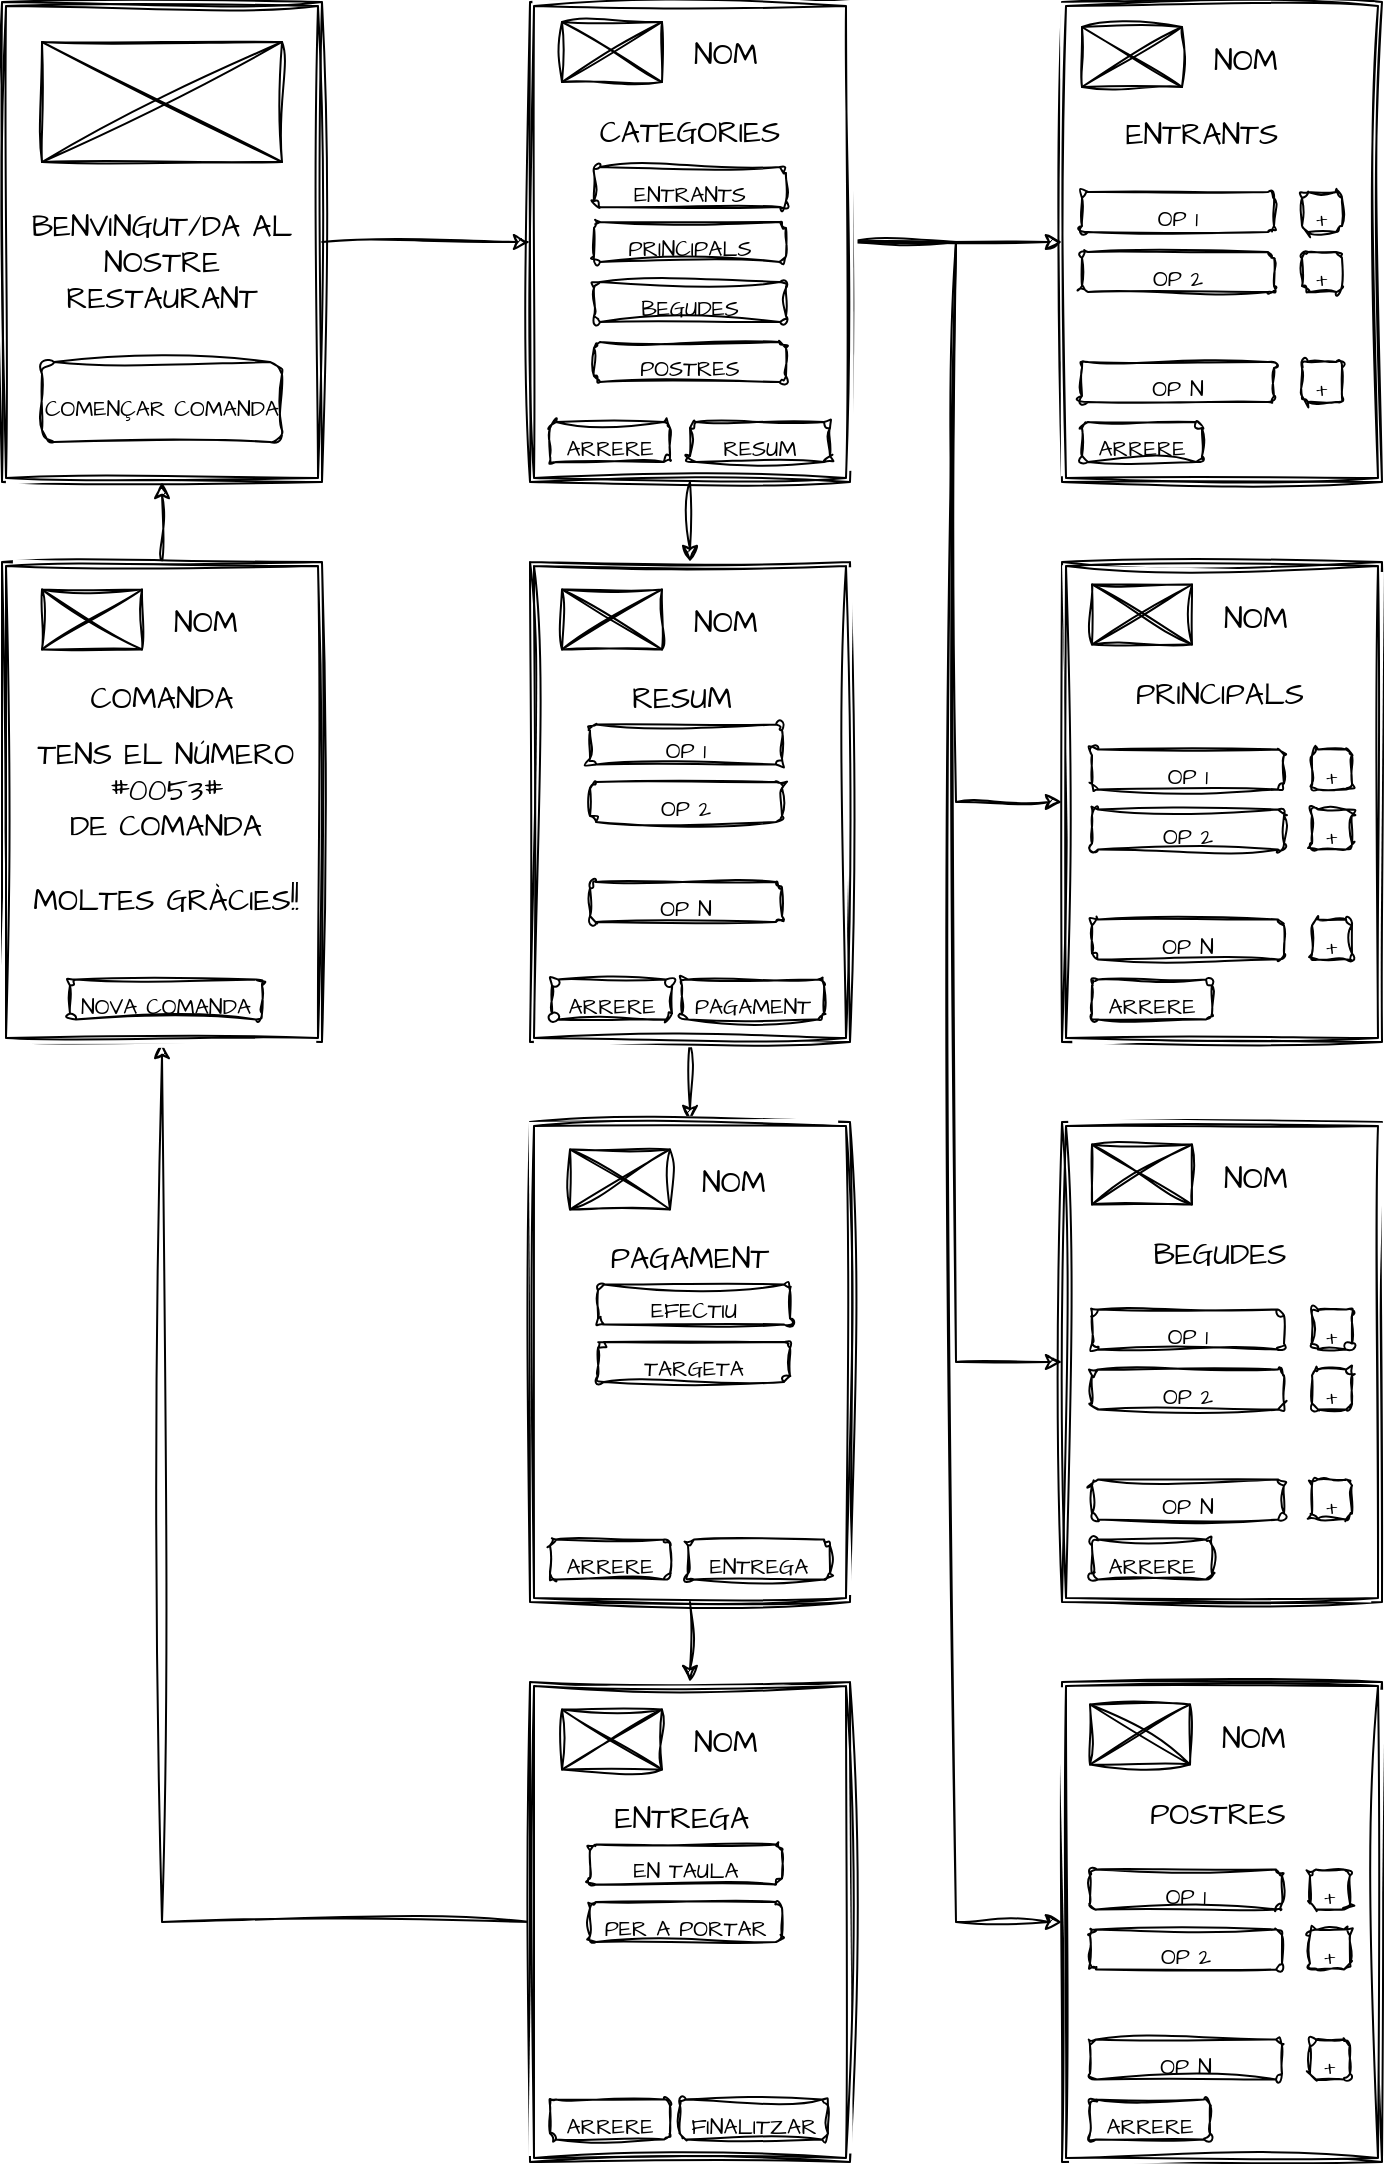 <mxfile version="24.8.0">
  <diagram name="Página-1" id="CTygpP-8bc_WyQTRSUwN">
    <mxGraphModel dx="1363" dy="924" grid="1" gridSize="10" guides="1" tooltips="1" connect="1" arrows="1" fold="1" page="1" pageScale="1" pageWidth="827" pageHeight="1169" background="#FFFFFF" math="0" shadow="0">
      <root>
        <mxCell id="0" />
        <mxCell id="1" parent="0" />
        <mxCell id="yVf2PdvwB_9qYCOQUIS2-22" style="edgeStyle=orthogonalEdgeStyle;rounded=0;sketch=1;hachureGap=4;jiggle=2;curveFitting=1;orthogonalLoop=1;jettySize=auto;html=1;exitX=1;exitY=0.5;exitDx=0;exitDy=0;entryX=0;entryY=0.5;entryDx=0;entryDy=0;fontFamily=Architects Daughter;fontSource=https%3A%2F%2Ffonts.googleapis.com%2Fcss%3Ffamily%3DArchitects%2BDaughter;" parent="1" source="yVf2PdvwB_9qYCOQUIS2-1" target="yVf2PdvwB_9qYCOQUIS2-17" edge="1">
          <mxGeometry relative="1" as="geometry" />
        </mxCell>
        <mxCell id="yVf2PdvwB_9qYCOQUIS2-1" value="" style="shape=ext;double=1;rounded=0;whiteSpace=wrap;html=1;sketch=1;hachureGap=4;jiggle=2;curveFitting=1;fontFamily=Architects Daughter;fontSource=https%3A%2F%2Ffonts.googleapis.com%2Fcss%3Ffamily%3DArchitects%2BDaughter;" parent="1" vertex="1">
          <mxGeometry x="70" y="40" width="160" height="240" as="geometry" />
        </mxCell>
        <mxCell id="32vbFz2OJwtw-bXXmQJ5-4" value="&lt;font style=&quot;font-size: 11px;&quot;&gt;COMENÇAR COMANDA&lt;/font&gt;" style="rounded=1;whiteSpace=wrap;html=1;hachureGap=4;fontFamily=Architects Daughter;fontSource=https%3A%2F%2Ffonts.googleapis.com%2Fcss%3Ffamily%3DArchitects%2BDaughter;fontSize=23;labelBackgroundColor=none;sketch=1;curveFitting=1;jiggle=2;" parent="1" vertex="1">
          <mxGeometry x="90" y="220" width="120" height="40" as="geometry" />
        </mxCell>
        <UserObject label="&lt;font style=&quot;font-size: 15px;&quot;&gt;BENVINGUT/DA AL&lt;/font&gt;&lt;div style=&quot;font-size: 15px;&quot;&gt;&lt;font style=&quot;font-size: 15px;&quot;&gt;NOSTRE RESTAURANT&lt;/font&gt;&lt;/div&gt;" treeRoot="1" id="xNfhqsjIUrV6enNWKIya-14">
          <mxCell style="whiteSpace=wrap;html=1;align=center;treeFolding=1;treeMoving=1;newEdgeStyle={&quot;edgeStyle&quot;:&quot;elbowEdgeStyle&quot;,&quot;startArrow&quot;:&quot;none&quot;,&quot;endArrow&quot;:&quot;none&quot;};sketch=1;hachureGap=4;jiggle=2;curveFitting=1;fontFamily=Architects Daughter;fontSource=https%3A%2F%2Ffonts.googleapis.com%2Fcss%3Ffamily%3DArchitects%2BDaughter;strokeColor=none;" parent="1" vertex="1">
            <mxGeometry x="80" y="140" width="140" height="60" as="geometry" />
          </mxCell>
        </UserObject>
        <mxCell id="yVf2PdvwB_9qYCOQUIS2-4" value="" style="shape=ext;double=1;rounded=0;whiteSpace=wrap;html=1;sketch=1;hachureGap=4;jiggle=2;curveFitting=1;fontFamily=Architects Daughter;fontSource=https%3A%2F%2Ffonts.googleapis.com%2Fcss%3Ffamily%3DArchitects%2BDaughter;" parent="1" vertex="1">
          <mxGeometry x="600" y="40" width="160" height="240" as="geometry" />
        </mxCell>
        <mxCell id="yVf2PdvwB_9qYCOQUIS2-14" value="" style="shape=ext;double=1;rounded=0;whiteSpace=wrap;html=1;sketch=1;hachureGap=4;jiggle=2;curveFitting=1;fontFamily=Architects Daughter;fontSource=https%3A%2F%2Ffonts.googleapis.com%2Fcss%3Ffamily%3DArchitects%2BDaughter;" parent="1" vertex="1">
          <mxGeometry x="600" y="320" width="160" height="240" as="geometry" />
        </mxCell>
        <mxCell id="yVf2PdvwB_9qYCOQUIS2-15" value="" style="shape=ext;double=1;rounded=0;whiteSpace=wrap;html=1;sketch=1;hachureGap=4;jiggle=2;curveFitting=1;fontFamily=Architects Daughter;fontSource=https%3A%2F%2Ffonts.googleapis.com%2Fcss%3Ffamily%3DArchitects%2BDaughter;" parent="1" vertex="1">
          <mxGeometry x="600" y="600" width="160" height="240" as="geometry" />
        </mxCell>
        <mxCell id="yVf2PdvwB_9qYCOQUIS2-16" value="" style="shape=ext;double=1;rounded=0;whiteSpace=wrap;html=1;sketch=1;hachureGap=4;jiggle=2;curveFitting=1;fontFamily=Architects Daughter;fontSource=https%3A%2F%2Ffonts.googleapis.com%2Fcss%3Ffamily%3DArchitects%2BDaughter;" parent="1" vertex="1">
          <mxGeometry x="600" y="880" width="160" height="240" as="geometry" />
        </mxCell>
        <mxCell id="yVf2PdvwB_9qYCOQUIS2-37" style="edgeStyle=orthogonalEdgeStyle;rounded=0;sketch=1;hachureGap=4;jiggle=2;curveFitting=1;orthogonalLoop=1;jettySize=auto;html=1;exitX=1;exitY=0.5;exitDx=0;exitDy=0;entryX=0;entryY=0.5;entryDx=0;entryDy=0;fontFamily=Architects Daughter;fontSource=https%3A%2F%2Ffonts.googleapis.com%2Fcss%3Ffamily%3DArchitects%2BDaughter;" parent="1" source="yVf2PdvwB_9qYCOQUIS2-17" target="yVf2PdvwB_9qYCOQUIS2-4" edge="1">
          <mxGeometry relative="1" as="geometry" />
        </mxCell>
        <mxCell id="yVf2PdvwB_9qYCOQUIS2-38" style="edgeStyle=orthogonalEdgeStyle;rounded=0;sketch=1;hachureGap=4;jiggle=2;curveFitting=1;orthogonalLoop=1;jettySize=auto;html=1;exitX=1;exitY=0.5;exitDx=0;exitDy=0;entryX=0;entryY=0.5;entryDx=0;entryDy=0;fontFamily=Architects Daughter;fontSource=https%3A%2F%2Ffonts.googleapis.com%2Fcss%3Ffamily%3DArchitects%2BDaughter;" parent="1" source="yVf2PdvwB_9qYCOQUIS2-17" target="yVf2PdvwB_9qYCOQUIS2-14" edge="1">
          <mxGeometry relative="1" as="geometry" />
        </mxCell>
        <mxCell id="yVf2PdvwB_9qYCOQUIS2-39" style="edgeStyle=orthogonalEdgeStyle;rounded=0;sketch=1;hachureGap=4;jiggle=2;curveFitting=1;orthogonalLoop=1;jettySize=auto;html=1;exitX=1;exitY=0.5;exitDx=0;exitDy=0;entryX=0;entryY=0.5;entryDx=0;entryDy=0;fontFamily=Architects Daughter;fontSource=https%3A%2F%2Ffonts.googleapis.com%2Fcss%3Ffamily%3DArchitects%2BDaughter;" parent="1" source="yVf2PdvwB_9qYCOQUIS2-17" target="yVf2PdvwB_9qYCOQUIS2-15" edge="1">
          <mxGeometry relative="1" as="geometry" />
        </mxCell>
        <mxCell id="yVf2PdvwB_9qYCOQUIS2-40" style="edgeStyle=orthogonalEdgeStyle;rounded=0;sketch=1;hachureGap=4;jiggle=2;curveFitting=1;orthogonalLoop=1;jettySize=auto;html=1;exitX=1;exitY=0.5;exitDx=0;exitDy=0;fontFamily=Architects Daughter;fontSource=https%3A%2F%2Ffonts.googleapis.com%2Fcss%3Ffamily%3DArchitects%2BDaughter;entryX=0;entryY=0.5;entryDx=0;entryDy=0;" parent="1" source="yVf2PdvwB_9qYCOQUIS2-17" target="yVf2PdvwB_9qYCOQUIS2-16" edge="1">
          <mxGeometry relative="1" as="geometry">
            <mxPoint x="560" y="600" as="targetPoint" />
          </mxGeometry>
        </mxCell>
        <mxCell id="yVf2PdvwB_9qYCOQUIS2-45" style="edgeStyle=orthogonalEdgeStyle;rounded=0;sketch=1;hachureGap=4;jiggle=2;curveFitting=1;orthogonalLoop=1;jettySize=auto;html=1;exitX=0.5;exitY=1;exitDx=0;exitDy=0;entryX=0.5;entryY=0;entryDx=0;entryDy=0;fontFamily=Architects Daughter;fontSource=https%3A%2F%2Ffonts.googleapis.com%2Fcss%3Ffamily%3DArchitects%2BDaughter;" parent="1" source="yVf2PdvwB_9qYCOQUIS2-17" target="yVf2PdvwB_9qYCOQUIS2-18" edge="1">
          <mxGeometry relative="1" as="geometry" />
        </mxCell>
        <mxCell id="yVf2PdvwB_9qYCOQUIS2-17" value="" style="shape=ext;double=1;rounded=0;whiteSpace=wrap;html=1;sketch=1;hachureGap=4;jiggle=2;curveFitting=1;fontFamily=Architects Daughter;fontSource=https%3A%2F%2Ffonts.googleapis.com%2Fcss%3Ffamily%3DArchitects%2BDaughter;" parent="1" vertex="1">
          <mxGeometry x="334" y="40" width="160" height="240" as="geometry" />
        </mxCell>
        <mxCell id="yVf2PdvwB_9qYCOQUIS2-46" style="edgeStyle=orthogonalEdgeStyle;rounded=0;sketch=1;hachureGap=4;jiggle=2;curveFitting=1;orthogonalLoop=1;jettySize=auto;html=1;exitX=0.5;exitY=1;exitDx=0;exitDy=0;entryX=0.5;entryY=0;entryDx=0;entryDy=0;fontFamily=Architects Daughter;fontSource=https%3A%2F%2Ffonts.googleapis.com%2Fcss%3Ffamily%3DArchitects%2BDaughter;" parent="1" source="yVf2PdvwB_9qYCOQUIS2-18" target="yVf2PdvwB_9qYCOQUIS2-19" edge="1">
          <mxGeometry relative="1" as="geometry" />
        </mxCell>
        <mxCell id="yVf2PdvwB_9qYCOQUIS2-18" value="" style="shape=ext;double=1;rounded=0;whiteSpace=wrap;html=1;sketch=1;hachureGap=4;jiggle=2;curveFitting=1;fontFamily=Architects Daughter;fontSource=https%3A%2F%2Ffonts.googleapis.com%2Fcss%3Ffamily%3DArchitects%2BDaughter;" parent="1" vertex="1">
          <mxGeometry x="334" y="320" width="160" height="240" as="geometry" />
        </mxCell>
        <mxCell id="yVf2PdvwB_9qYCOQUIS2-47" style="edgeStyle=orthogonalEdgeStyle;rounded=0;sketch=1;hachureGap=4;jiggle=2;curveFitting=1;orthogonalLoop=1;jettySize=auto;html=1;exitX=0.5;exitY=1;exitDx=0;exitDy=0;fontFamily=Architects Daughter;fontSource=https%3A%2F%2Ffonts.googleapis.com%2Fcss%3Ffamily%3DArchitects%2BDaughter;" parent="1" source="yVf2PdvwB_9qYCOQUIS2-19" target="yVf2PdvwB_9qYCOQUIS2-20" edge="1">
          <mxGeometry relative="1" as="geometry" />
        </mxCell>
        <mxCell id="yVf2PdvwB_9qYCOQUIS2-19" value="" style="shape=ext;double=1;rounded=0;whiteSpace=wrap;html=1;sketch=1;hachureGap=4;jiggle=2;curveFitting=1;fontFamily=Architects Daughter;fontSource=https%3A%2F%2Ffonts.googleapis.com%2Fcss%3Ffamily%3DArchitects%2BDaughter;" parent="1" vertex="1">
          <mxGeometry x="334" y="600" width="160" height="240" as="geometry" />
        </mxCell>
        <mxCell id="yVf2PdvwB_9qYCOQUIS2-41" style="edgeStyle=orthogonalEdgeStyle;rounded=0;sketch=1;hachureGap=4;jiggle=2;curveFitting=1;orthogonalLoop=1;jettySize=auto;html=1;exitX=0;exitY=0.5;exitDx=0;exitDy=0;fontFamily=Architects Daughter;fontSource=https%3A%2F%2Ffonts.googleapis.com%2Fcss%3Ffamily%3DArchitects%2BDaughter;" parent="1" source="yVf2PdvwB_9qYCOQUIS2-20" target="yVf2PdvwB_9qYCOQUIS2-21" edge="1">
          <mxGeometry relative="1" as="geometry" />
        </mxCell>
        <mxCell id="yVf2PdvwB_9qYCOQUIS2-20" value="" style="shape=ext;double=1;rounded=0;whiteSpace=wrap;html=1;sketch=1;hachureGap=4;jiggle=2;curveFitting=1;fontFamily=Architects Daughter;fontSource=https%3A%2F%2Ffonts.googleapis.com%2Fcss%3Ffamily%3DArchitects%2BDaughter;" parent="1" vertex="1">
          <mxGeometry x="334" y="880" width="160" height="240" as="geometry" />
        </mxCell>
        <mxCell id="yVf2PdvwB_9qYCOQUIS2-42" style="edgeStyle=orthogonalEdgeStyle;rounded=0;sketch=1;hachureGap=4;jiggle=2;curveFitting=1;orthogonalLoop=1;jettySize=auto;html=1;exitX=0.5;exitY=0;exitDx=0;exitDy=0;entryX=0.5;entryY=1;entryDx=0;entryDy=0;fontFamily=Architects Daughter;fontSource=https%3A%2F%2Ffonts.googleapis.com%2Fcss%3Ffamily%3DArchitects%2BDaughter;" parent="1" source="yVf2PdvwB_9qYCOQUIS2-21" target="yVf2PdvwB_9qYCOQUIS2-1" edge="1">
          <mxGeometry relative="1" as="geometry" />
        </mxCell>
        <mxCell id="yVf2PdvwB_9qYCOQUIS2-21" value="" style="shape=ext;double=1;rounded=0;whiteSpace=wrap;html=1;sketch=1;hachureGap=4;jiggle=2;curveFitting=1;fontFamily=Architects Daughter;fontSource=https%3A%2F%2Ffonts.googleapis.com%2Fcss%3Ffamily%3DArchitects%2BDaughter;" parent="1" vertex="1">
          <mxGeometry x="70" y="320" width="160" height="240" as="geometry" />
        </mxCell>
        <mxCell id="yVf2PdvwB_9qYCOQUIS2-24" value="" style="group" parent="1" vertex="1" connectable="0">
          <mxGeometry x="90" y="60" width="120" height="60" as="geometry" />
        </mxCell>
        <mxCell id="32vbFz2OJwtw-bXXmQJ5-1" value="" style="rounded=0;whiteSpace=wrap;html=1;hachureGap=4;fontFamily=Architects Daughter;fontSource=https%3A%2F%2Ffonts.googleapis.com%2Fcss%3Ffamily%3DArchitects%2BDaughter;labelBackgroundColor=none;sketch=1;curveFitting=1;jiggle=2;" parent="yVf2PdvwB_9qYCOQUIS2-24" vertex="1">
          <mxGeometry width="120" height="60" as="geometry" />
        </mxCell>
        <mxCell id="32vbFz2OJwtw-bXXmQJ5-2" value="" style="endArrow=none;html=1;rounded=1;hachureGap=4;fontFamily=Architects Daughter;fontSource=https%3A%2F%2Ffonts.googleapis.com%2Fcss%3Ffamily%3DArchitects%2BDaughter;entryX=0;entryY=0;entryDx=0;entryDy=0;exitX=1;exitY=1;exitDx=0;exitDy=0;labelBackgroundColor=none;fontColor=default;sketch=1;curveFitting=1;jiggle=2;" parent="yVf2PdvwB_9qYCOQUIS2-24" source="32vbFz2OJwtw-bXXmQJ5-1" target="32vbFz2OJwtw-bXXmQJ5-1" edge="1">
          <mxGeometry width="50" height="50" relative="1" as="geometry">
            <mxPoint x="300" y="530" as="sourcePoint" />
            <mxPoint x="350" y="480" as="targetPoint" />
          </mxGeometry>
        </mxCell>
        <mxCell id="32vbFz2OJwtw-bXXmQJ5-3" value="" style="endArrow=none;html=1;rounded=1;hachureGap=4;fontFamily=Architects Daughter;fontSource=https%3A%2F%2Ffonts.googleapis.com%2Fcss%3Ffamily%3DArchitects%2BDaughter;entryX=0;entryY=1;entryDx=0;entryDy=0;exitX=1;exitY=0;exitDx=0;exitDy=0;labelBackgroundColor=none;fontColor=default;sketch=1;curveFitting=1;jiggle=2;" parent="yVf2PdvwB_9qYCOQUIS2-24" source="32vbFz2OJwtw-bXXmQJ5-1" target="32vbFz2OJwtw-bXXmQJ5-1" edge="1">
          <mxGeometry width="50" height="50" relative="1" as="geometry">
            <mxPoint x="390" y="230" as="sourcePoint" />
            <mxPoint x="80" y="50" as="targetPoint" />
          </mxGeometry>
        </mxCell>
        <mxCell id="yVf2PdvwB_9qYCOQUIS2-25" value="" style="group" parent="1" vertex="1" connectable="0">
          <mxGeometry x="350" y="50" width="50" height="30" as="geometry" />
        </mxCell>
        <mxCell id="yVf2PdvwB_9qYCOQUIS2-26" value="" style="rounded=0;whiteSpace=wrap;html=1;hachureGap=4;fontFamily=Architects Daughter;fontSource=https%3A%2F%2Ffonts.googleapis.com%2Fcss%3Ffamily%3DArchitects%2BDaughter;labelBackgroundColor=none;sketch=1;curveFitting=1;jiggle=2;" parent="yVf2PdvwB_9qYCOQUIS2-25" vertex="1">
          <mxGeometry width="50" height="30" as="geometry" />
        </mxCell>
        <mxCell id="yVf2PdvwB_9qYCOQUIS2-27" value="" style="endArrow=none;html=1;rounded=1;hachureGap=4;fontFamily=Architects Daughter;fontSource=https%3A%2F%2Ffonts.googleapis.com%2Fcss%3Ffamily%3DArchitects%2BDaughter;entryX=0;entryY=0;entryDx=0;entryDy=0;exitX=1;exitY=1;exitDx=0;exitDy=0;labelBackgroundColor=none;fontColor=default;sketch=1;curveFitting=1;jiggle=2;" parent="yVf2PdvwB_9qYCOQUIS2-25" source="yVf2PdvwB_9qYCOQUIS2-26" target="yVf2PdvwB_9qYCOQUIS2-26" edge="1">
          <mxGeometry width="50" height="50" relative="1" as="geometry">
            <mxPoint x="125" y="265" as="sourcePoint" />
            <mxPoint x="145.833" y="240" as="targetPoint" />
          </mxGeometry>
        </mxCell>
        <mxCell id="yVf2PdvwB_9qYCOQUIS2-28" value="" style="endArrow=none;html=1;rounded=1;hachureGap=4;fontFamily=Architects Daughter;fontSource=https%3A%2F%2Ffonts.googleapis.com%2Fcss%3Ffamily%3DArchitects%2BDaughter;entryX=0;entryY=1;entryDx=0;entryDy=0;exitX=1;exitY=0;exitDx=0;exitDy=0;labelBackgroundColor=none;fontColor=default;sketch=1;curveFitting=1;jiggle=2;" parent="yVf2PdvwB_9qYCOQUIS2-25" source="yVf2PdvwB_9qYCOQUIS2-26" target="yVf2PdvwB_9qYCOQUIS2-26" edge="1">
          <mxGeometry width="50" height="50" relative="1" as="geometry">
            <mxPoint x="162.5" y="115" as="sourcePoint" />
            <mxPoint x="33.333" y="25" as="targetPoint" />
          </mxGeometry>
        </mxCell>
        <UserObject label="&lt;span style=&quot;font-size: 15px;&quot;&gt;NOM&lt;/span&gt;" treeRoot="1" id="yVf2PdvwB_9qYCOQUIS2-29">
          <mxCell style="whiteSpace=wrap;html=1;align=left;treeFolding=1;treeMoving=1;newEdgeStyle={&quot;edgeStyle&quot;:&quot;elbowEdgeStyle&quot;,&quot;startArrow&quot;:&quot;none&quot;,&quot;endArrow&quot;:&quot;none&quot;};sketch=1;hachureGap=4;jiggle=2;curveFitting=1;fontFamily=Architects Daughter;fontSource=https%3A%2F%2Ffonts.googleapis.com%2Fcss%3Ffamily%3DArchitects%2BDaughter;strokeColor=none;" parent="1" vertex="1">
            <mxGeometry x="414" y="52.5" width="56" height="27.5" as="geometry" />
          </mxCell>
        </UserObject>
        <UserObject label="&lt;span style=&quot;font-size: 15px;&quot;&gt;CATEGORIES&lt;/span&gt;" treeRoot="1" id="yVf2PdvwB_9qYCOQUIS2-31">
          <mxCell style="whiteSpace=wrap;html=1;align=center;treeFolding=1;treeMoving=1;newEdgeStyle={&quot;edgeStyle&quot;:&quot;elbowEdgeStyle&quot;,&quot;startArrow&quot;:&quot;none&quot;,&quot;endArrow&quot;:&quot;none&quot;};sketch=1;hachureGap=4;jiggle=2;curveFitting=1;fontFamily=Architects Daughter;fontSource=https%3A%2F%2Ffonts.googleapis.com%2Fcss%3Ffamily%3DArchitects%2BDaughter;strokeColor=none;" parent="1" vertex="1">
            <mxGeometry x="364" y="90" width="100" height="30" as="geometry" />
          </mxCell>
        </UserObject>
        <mxCell id="yVf2PdvwB_9qYCOQUIS2-32" value="&lt;font style=&quot;font-size: 11px;&quot;&gt;ENTRANTS&lt;/font&gt;" style="rounded=1;whiteSpace=wrap;html=1;hachureGap=4;fontFamily=Architects Daughter;fontSource=https%3A%2F%2Ffonts.googleapis.com%2Fcss%3Ffamily%3DArchitects%2BDaughter;fontSize=23;labelBackgroundColor=none;sketch=1;curveFitting=1;jiggle=2;" parent="1" vertex="1">
          <mxGeometry x="366" y="122.5" width="96" height="20" as="geometry" />
        </mxCell>
        <mxCell id="yVf2PdvwB_9qYCOQUIS2-33" value="&lt;font style=&quot;font-size: 11px;&quot;&gt;PRINCIPALS&lt;/font&gt;&lt;span style=&quot;caret-color: rgba(0, 0, 0, 0); color: rgba(0, 0, 0, 0); font-family: monospace; font-size: 0px; text-align: start; white-space: nowrap;&quot;&gt;%3CmxGraphModel%3E%3Croot%3E%3CmxCell%20id%3D%220%22%2F%3E%3CmxCell%20id%3D%221%22%20parent%3D%220%22%2F%3E%3CmxCell%20id%3D%222%22%20value%3D%22%26lt%3Bfont%20style%3D%26quot%3Bfont-size%3A%2011px%3B%26quot%3B%26gt%3BBEGUDES%26lt%3B%2Ffont%26gt%3B%22%20style%3D%22rounded%3D1%3BwhiteSpace%3Dwrap%3Bhtml%3D1%3BhachureGap%3D4%3BfontFamily%3DArchitects%20Daughter%3BfontSource%3Dhttps%253A%252F%252Ffonts.googleapis.com%252Fcss%253Ffamily%253DArchitects%252BDaughter%3BfontSize%3D23%3BlabelBackgroundColor%3Dnone%3Bsketch%3D1%3BcurveFitting%3D1%3Bjiggle%3D2%3B%22%20vertex%3D%221%22%20parent%3D%221%22%3E%3CmxGeometry%20x%3D%22366%22%20y%3D%22130%22%20width%3D%2296%22%20height%3D%2220%22%20as%3D%22geometry%22%2F%3E%3C%2FmxCell%3E%3C%2Froot%3E%3C%2FmxGraphModel%3E&lt;/span&gt;" style="rounded=1;whiteSpace=wrap;html=1;hachureGap=4;fontFamily=Architects Daughter;fontSource=https%3A%2F%2Ffonts.googleapis.com%2Fcss%3Ffamily%3DArchitects%2BDaughter;fontSize=23;labelBackgroundColor=none;sketch=1;curveFitting=1;jiggle=2;" parent="1" vertex="1">
          <mxGeometry x="366" y="150" width="96" height="20" as="geometry" />
        </mxCell>
        <mxCell id="yVf2PdvwB_9qYCOQUIS2-35" value="&lt;span style=&quot;font-size: 11px;&quot;&gt;BEGUDES&lt;/span&gt;" style="rounded=1;whiteSpace=wrap;html=1;hachureGap=4;fontFamily=Architects Daughter;fontSource=https%3A%2F%2Ffonts.googleapis.com%2Fcss%3Ffamily%3DArchitects%2BDaughter;fontSize=23;labelBackgroundColor=none;sketch=1;curveFitting=1;jiggle=2;" parent="1" vertex="1">
          <mxGeometry x="366" y="180" width="96" height="20" as="geometry" />
        </mxCell>
        <mxCell id="yVf2PdvwB_9qYCOQUIS2-36" value="&lt;span style=&quot;font-size: 11px;&quot;&gt;POSTRES&lt;/span&gt;" style="rounded=1;whiteSpace=wrap;html=1;hachureGap=4;fontFamily=Architects Daughter;fontSource=https%3A%2F%2Ffonts.googleapis.com%2Fcss%3Ffamily%3DArchitects%2BDaughter;fontSize=23;labelBackgroundColor=none;sketch=1;curveFitting=1;jiggle=2;" parent="1" vertex="1">
          <mxGeometry x="366" y="210" width="96" height="20" as="geometry" />
        </mxCell>
        <mxCell id="yVf2PdvwB_9qYCOQUIS2-43" value="&lt;span style=&quot;font-size: 11px;&quot;&gt;ARRERE&lt;/span&gt;" style="rounded=1;whiteSpace=wrap;html=1;hachureGap=4;fontFamily=Architects Daughter;fontSource=https%3A%2F%2Ffonts.googleapis.com%2Fcss%3Ffamily%3DArchitects%2BDaughter;fontSize=23;labelBackgroundColor=none;sketch=1;curveFitting=1;jiggle=2;" parent="1" vertex="1">
          <mxGeometry x="610" y="250" width="60" height="20" as="geometry" />
        </mxCell>
        <mxCell id="yVf2PdvwB_9qYCOQUIS2-48" value="" style="group" parent="1" vertex="1" connectable="0">
          <mxGeometry x="610" y="52.5" width="50" height="30" as="geometry" />
        </mxCell>
        <mxCell id="yVf2PdvwB_9qYCOQUIS2-49" value="" style="rounded=0;whiteSpace=wrap;html=1;hachureGap=4;fontFamily=Architects Daughter;fontSource=https%3A%2F%2Ffonts.googleapis.com%2Fcss%3Ffamily%3DArchitects%2BDaughter;labelBackgroundColor=none;sketch=1;curveFitting=1;jiggle=2;" parent="yVf2PdvwB_9qYCOQUIS2-48" vertex="1">
          <mxGeometry width="50" height="30" as="geometry" />
        </mxCell>
        <mxCell id="yVf2PdvwB_9qYCOQUIS2-50" value="" style="endArrow=none;html=1;rounded=1;hachureGap=4;fontFamily=Architects Daughter;fontSource=https%3A%2F%2Ffonts.googleapis.com%2Fcss%3Ffamily%3DArchitects%2BDaughter;entryX=0;entryY=0;entryDx=0;entryDy=0;exitX=1;exitY=1;exitDx=0;exitDy=0;labelBackgroundColor=none;fontColor=default;sketch=1;curveFitting=1;jiggle=2;" parent="yVf2PdvwB_9qYCOQUIS2-48" source="yVf2PdvwB_9qYCOQUIS2-49" target="yVf2PdvwB_9qYCOQUIS2-49" edge="1">
          <mxGeometry width="50" height="50" relative="1" as="geometry">
            <mxPoint x="125" y="265" as="sourcePoint" />
            <mxPoint x="145.833" y="240" as="targetPoint" />
          </mxGeometry>
        </mxCell>
        <mxCell id="yVf2PdvwB_9qYCOQUIS2-51" value="" style="endArrow=none;html=1;rounded=1;hachureGap=4;fontFamily=Architects Daughter;fontSource=https%3A%2F%2Ffonts.googleapis.com%2Fcss%3Ffamily%3DArchitects%2BDaughter;entryX=0;entryY=1;entryDx=0;entryDy=0;exitX=1;exitY=0;exitDx=0;exitDy=0;labelBackgroundColor=none;fontColor=default;sketch=1;curveFitting=1;jiggle=2;" parent="yVf2PdvwB_9qYCOQUIS2-48" source="yVf2PdvwB_9qYCOQUIS2-49" target="yVf2PdvwB_9qYCOQUIS2-49" edge="1">
          <mxGeometry width="50" height="50" relative="1" as="geometry">
            <mxPoint x="162.5" y="115" as="sourcePoint" />
            <mxPoint x="33.333" y="25" as="targetPoint" />
          </mxGeometry>
        </mxCell>
        <UserObject label="&lt;span style=&quot;font-size: 15px;&quot;&gt;NOM&lt;/span&gt;" treeRoot="1" id="yVf2PdvwB_9qYCOQUIS2-52">
          <mxCell style="whiteSpace=wrap;html=1;align=left;treeFolding=1;treeMoving=1;newEdgeStyle={&quot;edgeStyle&quot;:&quot;elbowEdgeStyle&quot;,&quot;startArrow&quot;:&quot;none&quot;,&quot;endArrow&quot;:&quot;none&quot;};sketch=1;hachureGap=4;jiggle=2;curveFitting=1;fontFamily=Architects Daughter;fontSource=https%3A%2F%2Ffonts.googleapis.com%2Fcss%3Ffamily%3DArchitects%2BDaughter;strokeColor=none;" parent="1" vertex="1">
            <mxGeometry x="674" y="55" width="56" height="27.5" as="geometry" />
          </mxCell>
        </UserObject>
        <UserObject label="&lt;span style=&quot;font-size: 15px;&quot;&gt;ENTRANTS&lt;/span&gt;" treeRoot="1" id="yVf2PdvwB_9qYCOQUIS2-53">
          <mxCell style="whiteSpace=wrap;html=1;align=center;treeFolding=1;treeMoving=1;newEdgeStyle={&quot;edgeStyle&quot;:&quot;elbowEdgeStyle&quot;,&quot;startArrow&quot;:&quot;none&quot;,&quot;endArrow&quot;:&quot;none&quot;};sketch=1;hachureGap=4;jiggle=2;curveFitting=1;fontFamily=Architects Daughter;fontSource=https%3A%2F%2Ffonts.googleapis.com%2Fcss%3Ffamily%3DArchitects%2BDaughter;strokeColor=none;" parent="1" vertex="1">
            <mxGeometry x="624" y="92.5" width="91.67" height="27.5" as="geometry" />
          </mxCell>
        </UserObject>
        <mxCell id="yVf2PdvwB_9qYCOQUIS2-54" value="&lt;span style=&quot;font-size: 11px;&quot;&gt;OP 1&lt;/span&gt;" style="rounded=1;whiteSpace=wrap;html=1;hachureGap=4;fontFamily=Architects Daughter;fontSource=https%3A%2F%2Ffonts.googleapis.com%2Fcss%3Ffamily%3DArchitects%2BDaughter;fontSize=23;labelBackgroundColor=none;sketch=1;curveFitting=1;jiggle=2;" parent="1" vertex="1">
          <mxGeometry x="610" y="135" width="96" height="20" as="geometry" />
        </mxCell>
        <mxCell id="yVf2PdvwB_9qYCOQUIS2-55" value="&lt;span style=&quot;font-size: 11px;&quot;&gt;OP 2&lt;/span&gt;" style="rounded=1;whiteSpace=wrap;html=1;hachureGap=4;fontFamily=Architects Daughter;fontSource=https%3A%2F%2Ffonts.googleapis.com%2Fcss%3Ffamily%3DArchitects%2BDaughter;fontSize=23;labelBackgroundColor=none;sketch=1;curveFitting=1;jiggle=2;" parent="1" vertex="1">
          <mxGeometry x="610" y="165" width="96" height="20" as="geometry" />
        </mxCell>
        <mxCell id="yVf2PdvwB_9qYCOQUIS2-56" value="&lt;span style=&quot;font-size: 11px;&quot;&gt;OP N&lt;/span&gt;" style="rounded=1;whiteSpace=wrap;html=1;hachureGap=4;fontFamily=Architects Daughter;fontSource=https%3A%2F%2Ffonts.googleapis.com%2Fcss%3Ffamily%3DArchitects%2BDaughter;fontSize=23;labelBackgroundColor=none;sketch=1;curveFitting=1;jiggle=2;" parent="1" vertex="1">
          <mxGeometry x="610" y="220" width="96" height="20" as="geometry" />
        </mxCell>
        <mxCell id="yVf2PdvwB_9qYCOQUIS2-57" value="&lt;span style=&quot;font-size: 11px;&quot;&gt;+&lt;/span&gt;" style="rounded=1;whiteSpace=wrap;html=1;hachureGap=4;fontFamily=Architects Daughter;fontSource=https%3A%2F%2Ffonts.googleapis.com%2Fcss%3Ffamily%3DArchitects%2BDaughter;fontSize=23;labelBackgroundColor=none;sketch=1;curveFitting=1;jiggle=2;" parent="1" vertex="1">
          <mxGeometry x="720" y="135" width="20" height="20" as="geometry" />
        </mxCell>
        <mxCell id="yVf2PdvwB_9qYCOQUIS2-58" value="&lt;span style=&quot;font-size: 11px;&quot;&gt;+&lt;/span&gt;" style="rounded=1;whiteSpace=wrap;html=1;hachureGap=4;fontFamily=Architects Daughter;fontSource=https%3A%2F%2Ffonts.googleapis.com%2Fcss%3Ffamily%3DArchitects%2BDaughter;fontSize=23;labelBackgroundColor=none;sketch=1;curveFitting=1;jiggle=2;" parent="1" vertex="1">
          <mxGeometry x="720" y="165" width="20" height="20" as="geometry" />
        </mxCell>
        <mxCell id="yVf2PdvwB_9qYCOQUIS2-59" value="&lt;span style=&quot;font-size: 11px;&quot;&gt;+&lt;/span&gt;" style="rounded=1;whiteSpace=wrap;html=1;hachureGap=4;fontFamily=Architects Daughter;fontSource=https%3A%2F%2Ffonts.googleapis.com%2Fcss%3Ffamily%3DArchitects%2BDaughter;fontSize=23;labelBackgroundColor=none;sketch=1;curveFitting=1;jiggle=2;" parent="1" vertex="1">
          <mxGeometry x="720" y="220" width="20" height="20" as="geometry" />
        </mxCell>
        <mxCell id="yVf2PdvwB_9qYCOQUIS2-60" value="&lt;span style=&quot;font-size: 11px;&quot;&gt;ARRERE&lt;/span&gt;" style="rounded=1;whiteSpace=wrap;html=1;hachureGap=4;fontFamily=Architects Daughter;fontSource=https%3A%2F%2Ffonts.googleapis.com%2Fcss%3Ffamily%3DArchitects%2BDaughter;fontSize=23;labelBackgroundColor=none;sketch=1;curveFitting=1;jiggle=2;" parent="1" vertex="1">
          <mxGeometry x="615" y="528.75" width="60" height="20" as="geometry" />
        </mxCell>
        <mxCell id="yVf2PdvwB_9qYCOQUIS2-61" value="" style="group" parent="1" vertex="1" connectable="0">
          <mxGeometry x="615" y="331.25" width="50" height="30" as="geometry" />
        </mxCell>
        <mxCell id="yVf2PdvwB_9qYCOQUIS2-62" value="" style="rounded=0;whiteSpace=wrap;html=1;hachureGap=4;fontFamily=Architects Daughter;fontSource=https%3A%2F%2Ffonts.googleapis.com%2Fcss%3Ffamily%3DArchitects%2BDaughter;labelBackgroundColor=none;sketch=1;curveFitting=1;jiggle=2;" parent="yVf2PdvwB_9qYCOQUIS2-61" vertex="1">
          <mxGeometry width="50" height="30" as="geometry" />
        </mxCell>
        <mxCell id="yVf2PdvwB_9qYCOQUIS2-63" value="" style="endArrow=none;html=1;rounded=1;hachureGap=4;fontFamily=Architects Daughter;fontSource=https%3A%2F%2Ffonts.googleapis.com%2Fcss%3Ffamily%3DArchitects%2BDaughter;entryX=0;entryY=0;entryDx=0;entryDy=0;exitX=1;exitY=1;exitDx=0;exitDy=0;labelBackgroundColor=none;fontColor=default;sketch=1;curveFitting=1;jiggle=2;" parent="yVf2PdvwB_9qYCOQUIS2-61" source="yVf2PdvwB_9qYCOQUIS2-62" target="yVf2PdvwB_9qYCOQUIS2-62" edge="1">
          <mxGeometry width="50" height="50" relative="1" as="geometry">
            <mxPoint x="125" y="265" as="sourcePoint" />
            <mxPoint x="145.833" y="240" as="targetPoint" />
          </mxGeometry>
        </mxCell>
        <mxCell id="yVf2PdvwB_9qYCOQUIS2-64" value="" style="endArrow=none;html=1;rounded=1;hachureGap=4;fontFamily=Architects Daughter;fontSource=https%3A%2F%2Ffonts.googleapis.com%2Fcss%3Ffamily%3DArchitects%2BDaughter;entryX=0;entryY=1;entryDx=0;entryDy=0;exitX=1;exitY=0;exitDx=0;exitDy=0;labelBackgroundColor=none;fontColor=default;sketch=1;curveFitting=1;jiggle=2;" parent="yVf2PdvwB_9qYCOQUIS2-61" source="yVf2PdvwB_9qYCOQUIS2-62" target="yVf2PdvwB_9qYCOQUIS2-62" edge="1">
          <mxGeometry width="50" height="50" relative="1" as="geometry">
            <mxPoint x="162.5" y="115" as="sourcePoint" />
            <mxPoint x="33.333" y="25" as="targetPoint" />
          </mxGeometry>
        </mxCell>
        <UserObject label="&lt;span style=&quot;font-size: 15px;&quot;&gt;NOM&lt;/span&gt;" treeRoot="1" id="yVf2PdvwB_9qYCOQUIS2-65">
          <mxCell style="whiteSpace=wrap;html=1;align=left;treeFolding=1;treeMoving=1;newEdgeStyle={&quot;edgeStyle&quot;:&quot;elbowEdgeStyle&quot;,&quot;startArrow&quot;:&quot;none&quot;,&quot;endArrow&quot;:&quot;none&quot;};sketch=1;hachureGap=4;jiggle=2;curveFitting=1;fontFamily=Architects Daughter;fontSource=https%3A%2F%2Ffonts.googleapis.com%2Fcss%3Ffamily%3DArchitects%2BDaughter;strokeColor=none;" parent="1" vertex="1">
            <mxGeometry x="679" y="333.75" width="56" height="27.5" as="geometry" />
          </mxCell>
        </UserObject>
        <UserObject label="&lt;span style=&quot;font-size: 15px;&quot;&gt;PRINCIPALS&lt;/span&gt;" treeRoot="1" id="yVf2PdvwB_9qYCOQUIS2-66">
          <mxCell style="whiteSpace=wrap;html=1;align=center;treeFolding=1;treeMoving=1;newEdgeStyle={&quot;edgeStyle&quot;:&quot;elbowEdgeStyle&quot;,&quot;startArrow&quot;:&quot;none&quot;,&quot;endArrow&quot;:&quot;none&quot;};sketch=1;hachureGap=4;jiggle=2;curveFitting=1;fontFamily=Architects Daughter;fontSource=https%3A%2F%2Ffonts.googleapis.com%2Fcss%3Ffamily%3DArchitects%2BDaughter;strokeColor=none;" parent="1" vertex="1">
            <mxGeometry x="629" y="371.25" width="100" height="30" as="geometry" />
          </mxCell>
        </UserObject>
        <mxCell id="yVf2PdvwB_9qYCOQUIS2-67" value="&lt;span style=&quot;font-size: 11px;&quot;&gt;OP 1&lt;/span&gt;" style="rounded=1;whiteSpace=wrap;html=1;hachureGap=4;fontFamily=Architects Daughter;fontSource=https%3A%2F%2Ffonts.googleapis.com%2Fcss%3Ffamily%3DArchitects%2BDaughter;fontSize=23;labelBackgroundColor=none;sketch=1;curveFitting=1;jiggle=2;" parent="1" vertex="1">
          <mxGeometry x="615" y="413.75" width="96" height="20" as="geometry" />
        </mxCell>
        <mxCell id="yVf2PdvwB_9qYCOQUIS2-68" value="&lt;span style=&quot;font-size: 11px;&quot;&gt;OP 2&lt;/span&gt;" style="rounded=1;whiteSpace=wrap;html=1;hachureGap=4;fontFamily=Architects Daughter;fontSource=https%3A%2F%2Ffonts.googleapis.com%2Fcss%3Ffamily%3DArchitects%2BDaughter;fontSize=23;labelBackgroundColor=none;sketch=1;curveFitting=1;jiggle=2;" parent="1" vertex="1">
          <mxGeometry x="615" y="443.75" width="96" height="20" as="geometry" />
        </mxCell>
        <mxCell id="yVf2PdvwB_9qYCOQUIS2-69" value="&lt;span style=&quot;font-size: 11px;&quot;&gt;OP N&lt;/span&gt;" style="rounded=1;whiteSpace=wrap;html=1;hachureGap=4;fontFamily=Architects Daughter;fontSource=https%3A%2F%2Ffonts.googleapis.com%2Fcss%3Ffamily%3DArchitects%2BDaughter;fontSize=23;labelBackgroundColor=none;sketch=1;curveFitting=1;jiggle=2;" parent="1" vertex="1">
          <mxGeometry x="615" y="498.75" width="96" height="20" as="geometry" />
        </mxCell>
        <mxCell id="yVf2PdvwB_9qYCOQUIS2-70" value="&lt;span style=&quot;font-size: 11px;&quot;&gt;+&lt;/span&gt;" style="rounded=1;whiteSpace=wrap;html=1;hachureGap=4;fontFamily=Architects Daughter;fontSource=https%3A%2F%2Ffonts.googleapis.com%2Fcss%3Ffamily%3DArchitects%2BDaughter;fontSize=23;labelBackgroundColor=none;sketch=1;curveFitting=1;jiggle=2;" parent="1" vertex="1">
          <mxGeometry x="725" y="413.75" width="20" height="20" as="geometry" />
        </mxCell>
        <mxCell id="yVf2PdvwB_9qYCOQUIS2-71" value="&lt;span style=&quot;font-size: 11px;&quot;&gt;+&lt;/span&gt;" style="rounded=1;whiteSpace=wrap;html=1;hachureGap=4;fontFamily=Architects Daughter;fontSource=https%3A%2F%2Ffonts.googleapis.com%2Fcss%3Ffamily%3DArchitects%2BDaughter;fontSize=23;labelBackgroundColor=none;sketch=1;curveFitting=1;jiggle=2;" parent="1" vertex="1">
          <mxGeometry x="725" y="443.75" width="20" height="20" as="geometry" />
        </mxCell>
        <mxCell id="yVf2PdvwB_9qYCOQUIS2-72" value="&lt;span style=&quot;font-size: 11px;&quot;&gt;+&lt;/span&gt;" style="rounded=1;whiteSpace=wrap;html=1;hachureGap=4;fontFamily=Architects Daughter;fontSource=https%3A%2F%2Ffonts.googleapis.com%2Fcss%3Ffamily%3DArchitects%2BDaughter;fontSize=23;labelBackgroundColor=none;sketch=1;curveFitting=1;jiggle=2;" parent="1" vertex="1">
          <mxGeometry x="725" y="498.75" width="20" height="20" as="geometry" />
        </mxCell>
        <mxCell id="yVf2PdvwB_9qYCOQUIS2-73" value="&lt;span style=&quot;font-size: 11px;&quot;&gt;ARRERE&lt;/span&gt;" style="rounded=1;whiteSpace=wrap;html=1;hachureGap=4;fontFamily=Architects Daughter;fontSource=https%3A%2F%2Ffonts.googleapis.com%2Fcss%3Ffamily%3DArchitects%2BDaughter;fontSize=23;labelBackgroundColor=none;sketch=1;curveFitting=1;jiggle=2;" parent="1" vertex="1">
          <mxGeometry x="615" y="808.75" width="60" height="20" as="geometry" />
        </mxCell>
        <mxCell id="yVf2PdvwB_9qYCOQUIS2-74" value="" style="group" parent="1" vertex="1" connectable="0">
          <mxGeometry x="615" y="611.25" width="50" height="30" as="geometry" />
        </mxCell>
        <mxCell id="yVf2PdvwB_9qYCOQUIS2-75" value="" style="rounded=0;whiteSpace=wrap;html=1;hachureGap=4;fontFamily=Architects Daughter;fontSource=https%3A%2F%2Ffonts.googleapis.com%2Fcss%3Ffamily%3DArchitects%2BDaughter;labelBackgroundColor=none;sketch=1;curveFitting=1;jiggle=2;" parent="yVf2PdvwB_9qYCOQUIS2-74" vertex="1">
          <mxGeometry width="50" height="30" as="geometry" />
        </mxCell>
        <mxCell id="yVf2PdvwB_9qYCOQUIS2-76" value="" style="endArrow=none;html=1;rounded=1;hachureGap=4;fontFamily=Architects Daughter;fontSource=https%3A%2F%2Ffonts.googleapis.com%2Fcss%3Ffamily%3DArchitects%2BDaughter;entryX=0;entryY=0;entryDx=0;entryDy=0;exitX=1;exitY=1;exitDx=0;exitDy=0;labelBackgroundColor=none;fontColor=default;sketch=1;curveFitting=1;jiggle=2;" parent="yVf2PdvwB_9qYCOQUIS2-74" source="yVf2PdvwB_9qYCOQUIS2-75" target="yVf2PdvwB_9qYCOQUIS2-75" edge="1">
          <mxGeometry width="50" height="50" relative="1" as="geometry">
            <mxPoint x="125" y="265" as="sourcePoint" />
            <mxPoint x="145.833" y="240" as="targetPoint" />
          </mxGeometry>
        </mxCell>
        <mxCell id="yVf2PdvwB_9qYCOQUIS2-77" value="" style="endArrow=none;html=1;rounded=1;hachureGap=4;fontFamily=Architects Daughter;fontSource=https%3A%2F%2Ffonts.googleapis.com%2Fcss%3Ffamily%3DArchitects%2BDaughter;entryX=0;entryY=1;entryDx=0;entryDy=0;exitX=1;exitY=0;exitDx=0;exitDy=0;labelBackgroundColor=none;fontColor=default;sketch=1;curveFitting=1;jiggle=2;" parent="yVf2PdvwB_9qYCOQUIS2-74" source="yVf2PdvwB_9qYCOQUIS2-75" target="yVf2PdvwB_9qYCOQUIS2-75" edge="1">
          <mxGeometry width="50" height="50" relative="1" as="geometry">
            <mxPoint x="162.5" y="115" as="sourcePoint" />
            <mxPoint x="33.333" y="25" as="targetPoint" />
          </mxGeometry>
        </mxCell>
        <UserObject label="&lt;span style=&quot;font-size: 15px;&quot;&gt;NOM&lt;/span&gt;" treeRoot="1" id="yVf2PdvwB_9qYCOQUIS2-78">
          <mxCell style="whiteSpace=wrap;html=1;align=left;treeFolding=1;treeMoving=1;newEdgeStyle={&quot;edgeStyle&quot;:&quot;elbowEdgeStyle&quot;,&quot;startArrow&quot;:&quot;none&quot;,&quot;endArrow&quot;:&quot;none&quot;};sketch=1;hachureGap=4;jiggle=2;curveFitting=1;fontFamily=Architects Daughter;fontSource=https%3A%2F%2Ffonts.googleapis.com%2Fcss%3Ffamily%3DArchitects%2BDaughter;strokeColor=none;" parent="1" vertex="1">
            <mxGeometry x="679" y="613.75" width="56" height="27.5" as="geometry" />
          </mxCell>
        </UserObject>
        <UserObject label="&lt;span style=&quot;font-size: 15px;&quot;&gt;BEGUDES&lt;/span&gt;" treeRoot="1" id="yVf2PdvwB_9qYCOQUIS2-79">
          <mxCell style="whiteSpace=wrap;html=1;align=center;treeFolding=1;treeMoving=1;newEdgeStyle={&quot;edgeStyle&quot;:&quot;elbowEdgeStyle&quot;,&quot;startArrow&quot;:&quot;none&quot;,&quot;endArrow&quot;:&quot;none&quot;};sketch=1;hachureGap=4;jiggle=2;curveFitting=1;fontFamily=Architects Daughter;fontSource=https%3A%2F%2Ffonts.googleapis.com%2Fcss%3Ffamily%3DArchitects%2BDaughter;strokeColor=none;" parent="1" vertex="1">
            <mxGeometry x="629" y="651.25" width="100" height="30" as="geometry" />
          </mxCell>
        </UserObject>
        <mxCell id="yVf2PdvwB_9qYCOQUIS2-80" value="&lt;span style=&quot;font-size: 11px;&quot;&gt;OP 1&lt;/span&gt;" style="rounded=1;whiteSpace=wrap;html=1;hachureGap=4;fontFamily=Architects Daughter;fontSource=https%3A%2F%2Ffonts.googleapis.com%2Fcss%3Ffamily%3DArchitects%2BDaughter;fontSize=23;labelBackgroundColor=none;sketch=1;curveFitting=1;jiggle=2;" parent="1" vertex="1">
          <mxGeometry x="615" y="693.75" width="96" height="20" as="geometry" />
        </mxCell>
        <mxCell id="yVf2PdvwB_9qYCOQUIS2-81" value="&lt;span style=&quot;font-size: 11px;&quot;&gt;OP 2&lt;/span&gt;" style="rounded=1;whiteSpace=wrap;html=1;hachureGap=4;fontFamily=Architects Daughter;fontSource=https%3A%2F%2Ffonts.googleapis.com%2Fcss%3Ffamily%3DArchitects%2BDaughter;fontSize=23;labelBackgroundColor=none;sketch=1;curveFitting=1;jiggle=2;" parent="1" vertex="1">
          <mxGeometry x="615" y="723.75" width="96" height="20" as="geometry" />
        </mxCell>
        <mxCell id="yVf2PdvwB_9qYCOQUIS2-82" value="&lt;span style=&quot;font-size: 11px;&quot;&gt;OP N&lt;/span&gt;" style="rounded=1;whiteSpace=wrap;html=1;hachureGap=4;fontFamily=Architects Daughter;fontSource=https%3A%2F%2Ffonts.googleapis.com%2Fcss%3Ffamily%3DArchitects%2BDaughter;fontSize=23;labelBackgroundColor=none;sketch=1;curveFitting=1;jiggle=2;" parent="1" vertex="1">
          <mxGeometry x="615" y="778.75" width="96" height="20" as="geometry" />
        </mxCell>
        <mxCell id="yVf2PdvwB_9qYCOQUIS2-83" value="&lt;span style=&quot;font-size: 11px;&quot;&gt;+&lt;/span&gt;" style="rounded=1;whiteSpace=wrap;html=1;hachureGap=4;fontFamily=Architects Daughter;fontSource=https%3A%2F%2Ffonts.googleapis.com%2Fcss%3Ffamily%3DArchitects%2BDaughter;fontSize=23;labelBackgroundColor=none;sketch=1;curveFitting=1;jiggle=2;" parent="1" vertex="1">
          <mxGeometry x="725" y="693.75" width="20" height="20" as="geometry" />
        </mxCell>
        <mxCell id="yVf2PdvwB_9qYCOQUIS2-84" value="&lt;span style=&quot;font-size: 11px;&quot;&gt;+&lt;/span&gt;" style="rounded=1;whiteSpace=wrap;html=1;hachureGap=4;fontFamily=Architects Daughter;fontSource=https%3A%2F%2Ffonts.googleapis.com%2Fcss%3Ffamily%3DArchitects%2BDaughter;fontSize=23;labelBackgroundColor=none;sketch=1;curveFitting=1;jiggle=2;" parent="1" vertex="1">
          <mxGeometry x="725" y="723.75" width="20" height="20" as="geometry" />
        </mxCell>
        <mxCell id="yVf2PdvwB_9qYCOQUIS2-85" value="&lt;span style=&quot;font-size: 11px;&quot;&gt;+&lt;/span&gt;" style="rounded=1;whiteSpace=wrap;html=1;hachureGap=4;fontFamily=Architects Daughter;fontSource=https%3A%2F%2Ffonts.googleapis.com%2Fcss%3Ffamily%3DArchitects%2BDaughter;fontSize=23;labelBackgroundColor=none;sketch=1;curveFitting=1;jiggle=2;" parent="1" vertex="1">
          <mxGeometry x="725" y="778.75" width="20" height="20" as="geometry" />
        </mxCell>
        <mxCell id="yVf2PdvwB_9qYCOQUIS2-86" value="&lt;span style=&quot;font-size: 11px;&quot;&gt;ARRERE&lt;/span&gt;" style="rounded=1;whiteSpace=wrap;html=1;hachureGap=4;fontFamily=Architects Daughter;fontSource=https%3A%2F%2Ffonts.googleapis.com%2Fcss%3Ffamily%3DArchitects%2BDaughter;fontSize=23;labelBackgroundColor=none;sketch=1;curveFitting=1;jiggle=2;" parent="1" vertex="1">
          <mxGeometry x="614" y="1088.75" width="60" height="20" as="geometry" />
        </mxCell>
        <mxCell id="yVf2PdvwB_9qYCOQUIS2-87" value="" style="group" parent="1" vertex="1" connectable="0">
          <mxGeometry x="614" y="891.25" width="50" height="30" as="geometry" />
        </mxCell>
        <mxCell id="yVf2PdvwB_9qYCOQUIS2-88" value="" style="rounded=0;whiteSpace=wrap;html=1;hachureGap=4;fontFamily=Architects Daughter;fontSource=https%3A%2F%2Ffonts.googleapis.com%2Fcss%3Ffamily%3DArchitects%2BDaughter;labelBackgroundColor=none;sketch=1;curveFitting=1;jiggle=2;" parent="yVf2PdvwB_9qYCOQUIS2-87" vertex="1">
          <mxGeometry width="50" height="30" as="geometry" />
        </mxCell>
        <mxCell id="yVf2PdvwB_9qYCOQUIS2-89" value="" style="endArrow=none;html=1;rounded=1;hachureGap=4;fontFamily=Architects Daughter;fontSource=https%3A%2F%2Ffonts.googleapis.com%2Fcss%3Ffamily%3DArchitects%2BDaughter;entryX=0;entryY=0;entryDx=0;entryDy=0;exitX=1;exitY=1;exitDx=0;exitDy=0;labelBackgroundColor=none;fontColor=default;sketch=1;curveFitting=1;jiggle=2;" parent="yVf2PdvwB_9qYCOQUIS2-87" source="yVf2PdvwB_9qYCOQUIS2-88" target="yVf2PdvwB_9qYCOQUIS2-88" edge="1">
          <mxGeometry width="50" height="50" relative="1" as="geometry">
            <mxPoint x="125" y="265" as="sourcePoint" />
            <mxPoint x="145.833" y="240" as="targetPoint" />
          </mxGeometry>
        </mxCell>
        <mxCell id="yVf2PdvwB_9qYCOQUIS2-90" value="" style="endArrow=none;html=1;rounded=1;hachureGap=4;fontFamily=Architects Daughter;fontSource=https%3A%2F%2Ffonts.googleapis.com%2Fcss%3Ffamily%3DArchitects%2BDaughter;entryX=0;entryY=1;entryDx=0;entryDy=0;exitX=1;exitY=0;exitDx=0;exitDy=0;labelBackgroundColor=none;fontColor=default;sketch=1;curveFitting=1;jiggle=2;" parent="yVf2PdvwB_9qYCOQUIS2-87" source="yVf2PdvwB_9qYCOQUIS2-88" target="yVf2PdvwB_9qYCOQUIS2-88" edge="1">
          <mxGeometry width="50" height="50" relative="1" as="geometry">
            <mxPoint x="162.5" y="115" as="sourcePoint" />
            <mxPoint x="33.333" y="25" as="targetPoint" />
          </mxGeometry>
        </mxCell>
        <UserObject label="&lt;span style=&quot;font-size: 15px;&quot;&gt;NOM&lt;/span&gt;" treeRoot="1" id="yVf2PdvwB_9qYCOQUIS2-91">
          <mxCell style="whiteSpace=wrap;html=1;align=left;treeFolding=1;treeMoving=1;newEdgeStyle={&quot;edgeStyle&quot;:&quot;elbowEdgeStyle&quot;,&quot;startArrow&quot;:&quot;none&quot;,&quot;endArrow&quot;:&quot;none&quot;};sketch=1;hachureGap=4;jiggle=2;curveFitting=1;fontFamily=Architects Daughter;fontSource=https%3A%2F%2Ffonts.googleapis.com%2Fcss%3Ffamily%3DArchitects%2BDaughter;strokeColor=none;" parent="1" vertex="1">
            <mxGeometry x="678" y="893.75" width="56" height="27.5" as="geometry" />
          </mxCell>
        </UserObject>
        <UserObject label="&lt;span style=&quot;font-size: 15px;&quot;&gt;POSTRES&lt;/span&gt;" treeRoot="1" id="yVf2PdvwB_9qYCOQUIS2-92">
          <mxCell style="whiteSpace=wrap;html=1;align=center;treeFolding=1;treeMoving=1;newEdgeStyle={&quot;edgeStyle&quot;:&quot;elbowEdgeStyle&quot;,&quot;startArrow&quot;:&quot;none&quot;,&quot;endArrow&quot;:&quot;none&quot;};sketch=1;hachureGap=4;jiggle=2;curveFitting=1;fontFamily=Architects Daughter;fontSource=https%3A%2F%2Ffonts.googleapis.com%2Fcss%3Ffamily%3DArchitects%2BDaughter;strokeColor=none;" parent="1" vertex="1">
            <mxGeometry x="628" y="931.25" width="100" height="30" as="geometry" />
          </mxCell>
        </UserObject>
        <mxCell id="yVf2PdvwB_9qYCOQUIS2-93" value="&lt;span style=&quot;font-size: 11px;&quot;&gt;OP 1&lt;/span&gt;" style="rounded=1;whiteSpace=wrap;html=1;hachureGap=4;fontFamily=Architects Daughter;fontSource=https%3A%2F%2Ffonts.googleapis.com%2Fcss%3Ffamily%3DArchitects%2BDaughter;fontSize=23;labelBackgroundColor=none;sketch=1;curveFitting=1;jiggle=2;" parent="1" vertex="1">
          <mxGeometry x="614" y="973.75" width="96" height="20" as="geometry" />
        </mxCell>
        <mxCell id="yVf2PdvwB_9qYCOQUIS2-94" value="&lt;span style=&quot;font-size: 11px;&quot;&gt;OP 2&lt;/span&gt;" style="rounded=1;whiteSpace=wrap;html=1;hachureGap=4;fontFamily=Architects Daughter;fontSource=https%3A%2F%2Ffonts.googleapis.com%2Fcss%3Ffamily%3DArchitects%2BDaughter;fontSize=23;labelBackgroundColor=none;sketch=1;curveFitting=1;jiggle=2;" parent="1" vertex="1">
          <mxGeometry x="614" y="1003.75" width="96" height="20" as="geometry" />
        </mxCell>
        <mxCell id="yVf2PdvwB_9qYCOQUIS2-95" value="&lt;span style=&quot;font-size: 11px;&quot;&gt;OP N&lt;/span&gt;" style="rounded=1;whiteSpace=wrap;html=1;hachureGap=4;fontFamily=Architects Daughter;fontSource=https%3A%2F%2Ffonts.googleapis.com%2Fcss%3Ffamily%3DArchitects%2BDaughter;fontSize=23;labelBackgroundColor=none;sketch=1;curveFitting=1;jiggle=2;" parent="1" vertex="1">
          <mxGeometry x="614" y="1058.75" width="96" height="20" as="geometry" />
        </mxCell>
        <mxCell id="yVf2PdvwB_9qYCOQUIS2-96" value="&lt;span style=&quot;font-size: 11px;&quot;&gt;+&lt;/span&gt;" style="rounded=1;whiteSpace=wrap;html=1;hachureGap=4;fontFamily=Architects Daughter;fontSource=https%3A%2F%2Ffonts.googleapis.com%2Fcss%3Ffamily%3DArchitects%2BDaughter;fontSize=23;labelBackgroundColor=none;sketch=1;curveFitting=1;jiggle=2;" parent="1" vertex="1">
          <mxGeometry x="724" y="973.75" width="20" height="20" as="geometry" />
        </mxCell>
        <mxCell id="yVf2PdvwB_9qYCOQUIS2-97" value="&lt;span style=&quot;font-size: 11px;&quot;&gt;+&lt;/span&gt;" style="rounded=1;whiteSpace=wrap;html=1;hachureGap=4;fontFamily=Architects Daughter;fontSource=https%3A%2F%2Ffonts.googleapis.com%2Fcss%3Ffamily%3DArchitects%2BDaughter;fontSize=23;labelBackgroundColor=none;sketch=1;curveFitting=1;jiggle=2;" parent="1" vertex="1">
          <mxGeometry x="724" y="1003.75" width="20" height="20" as="geometry" />
        </mxCell>
        <mxCell id="yVf2PdvwB_9qYCOQUIS2-98" value="&lt;span style=&quot;font-size: 11px;&quot;&gt;+&lt;/span&gt;" style="rounded=1;whiteSpace=wrap;html=1;hachureGap=4;fontFamily=Architects Daughter;fontSource=https%3A%2F%2Ffonts.googleapis.com%2Fcss%3Ffamily%3DArchitects%2BDaughter;fontSize=23;labelBackgroundColor=none;sketch=1;curveFitting=1;jiggle=2;" parent="1" vertex="1">
          <mxGeometry x="724" y="1058.75" width="20" height="20" as="geometry" />
        </mxCell>
        <mxCell id="yVf2PdvwB_9qYCOQUIS2-99" value="&lt;span style=&quot;font-size: 11px;&quot;&gt;RESUM&lt;/span&gt;" style="rounded=1;whiteSpace=wrap;html=1;hachureGap=4;fontFamily=Architects Daughter;fontSource=https%3A%2F%2Ffonts.googleapis.com%2Fcss%3Ffamily%3DArchitects%2BDaughter;fontSize=23;labelBackgroundColor=none;sketch=1;curveFitting=1;jiggle=2;" parent="1" vertex="1">
          <mxGeometry x="414" y="250" width="70" height="20" as="geometry" />
        </mxCell>
        <mxCell id="yVf2PdvwB_9qYCOQUIS2-100" value="" style="group" parent="1" vertex="1" connectable="0">
          <mxGeometry x="350" y="333.75" width="50" height="30" as="geometry" />
        </mxCell>
        <mxCell id="yVf2PdvwB_9qYCOQUIS2-101" value="" style="rounded=0;whiteSpace=wrap;html=1;hachureGap=4;fontFamily=Architects Daughter;fontSource=https%3A%2F%2Ffonts.googleapis.com%2Fcss%3Ffamily%3DArchitects%2BDaughter;labelBackgroundColor=none;sketch=1;curveFitting=1;jiggle=2;" parent="yVf2PdvwB_9qYCOQUIS2-100" vertex="1">
          <mxGeometry width="50" height="30" as="geometry" />
        </mxCell>
        <mxCell id="yVf2PdvwB_9qYCOQUIS2-102" value="" style="endArrow=none;html=1;rounded=1;hachureGap=4;fontFamily=Architects Daughter;fontSource=https%3A%2F%2Ffonts.googleapis.com%2Fcss%3Ffamily%3DArchitects%2BDaughter;entryX=0;entryY=0;entryDx=0;entryDy=0;exitX=1;exitY=1;exitDx=0;exitDy=0;labelBackgroundColor=none;fontColor=default;sketch=1;curveFitting=1;jiggle=2;" parent="yVf2PdvwB_9qYCOQUIS2-100" source="yVf2PdvwB_9qYCOQUIS2-101" target="yVf2PdvwB_9qYCOQUIS2-101" edge="1">
          <mxGeometry width="50" height="50" relative="1" as="geometry">
            <mxPoint x="125" y="265" as="sourcePoint" />
            <mxPoint x="145.833" y="240" as="targetPoint" />
          </mxGeometry>
        </mxCell>
        <mxCell id="yVf2PdvwB_9qYCOQUIS2-103" value="" style="endArrow=none;html=1;rounded=1;hachureGap=4;fontFamily=Architects Daughter;fontSource=https%3A%2F%2Ffonts.googleapis.com%2Fcss%3Ffamily%3DArchitects%2BDaughter;entryX=0;entryY=1;entryDx=0;entryDy=0;exitX=1;exitY=0;exitDx=0;exitDy=0;labelBackgroundColor=none;fontColor=default;sketch=1;curveFitting=1;jiggle=2;" parent="yVf2PdvwB_9qYCOQUIS2-100" source="yVf2PdvwB_9qYCOQUIS2-101" target="yVf2PdvwB_9qYCOQUIS2-101" edge="1">
          <mxGeometry width="50" height="50" relative="1" as="geometry">
            <mxPoint x="162.5" y="115" as="sourcePoint" />
            <mxPoint x="33.333" y="25" as="targetPoint" />
          </mxGeometry>
        </mxCell>
        <UserObject label="&lt;span style=&quot;font-size: 15px;&quot;&gt;NOM&lt;/span&gt;" treeRoot="1" id="yVf2PdvwB_9qYCOQUIS2-104">
          <mxCell style="whiteSpace=wrap;html=1;align=left;treeFolding=1;treeMoving=1;newEdgeStyle={&quot;edgeStyle&quot;:&quot;elbowEdgeStyle&quot;,&quot;startArrow&quot;:&quot;none&quot;,&quot;endArrow&quot;:&quot;none&quot;};sketch=1;hachureGap=4;jiggle=2;curveFitting=1;fontFamily=Architects Daughter;fontSource=https%3A%2F%2Ffonts.googleapis.com%2Fcss%3Ffamily%3DArchitects%2BDaughter;strokeColor=none;" parent="1" vertex="1">
            <mxGeometry x="414" y="336.25" width="56" height="27.5" as="geometry" />
          </mxCell>
        </UserObject>
        <UserObject label="&lt;span style=&quot;font-size: 15px;&quot;&gt;RESUM&lt;/span&gt;" treeRoot="1" id="yVf2PdvwB_9qYCOQUIS2-105">
          <mxCell style="whiteSpace=wrap;html=1;align=center;treeFolding=1;treeMoving=1;newEdgeStyle={&quot;edgeStyle&quot;:&quot;elbowEdgeStyle&quot;,&quot;startArrow&quot;:&quot;none&quot;,&quot;endArrow&quot;:&quot;none&quot;};sketch=1;hachureGap=4;jiggle=2;curveFitting=1;fontFamily=Architects Daughter;fontSource=https%3A%2F%2Ffonts.googleapis.com%2Fcss%3Ffamily%3DArchitects%2BDaughter;strokeColor=none;" parent="1" vertex="1">
            <mxGeometry x="364" y="373.75" width="91.67" height="27.5" as="geometry" />
          </mxCell>
        </UserObject>
        <mxCell id="yVf2PdvwB_9qYCOQUIS2-106" value="&lt;span style=&quot;font-size: 11px;&quot;&gt;OP 1&lt;/span&gt;" style="rounded=1;whiteSpace=wrap;html=1;hachureGap=4;fontFamily=Architects Daughter;fontSource=https%3A%2F%2Ffonts.googleapis.com%2Fcss%3Ffamily%3DArchitects%2BDaughter;fontSize=23;labelBackgroundColor=none;sketch=1;curveFitting=1;jiggle=2;" parent="1" vertex="1">
          <mxGeometry x="364" y="401.25" width="96" height="20" as="geometry" />
        </mxCell>
        <mxCell id="yVf2PdvwB_9qYCOQUIS2-107" value="&lt;span style=&quot;font-size: 11px;&quot;&gt;OP 2&lt;/span&gt;" style="rounded=1;whiteSpace=wrap;html=1;hachureGap=4;fontFamily=Architects Daughter;fontSource=https%3A%2F%2Ffonts.googleapis.com%2Fcss%3Ffamily%3DArchitects%2BDaughter;fontSize=23;labelBackgroundColor=none;sketch=1;curveFitting=1;jiggle=2;" parent="1" vertex="1">
          <mxGeometry x="364" y="430" width="96" height="20" as="geometry" />
        </mxCell>
        <mxCell id="yVf2PdvwB_9qYCOQUIS2-108" value="&lt;span style=&quot;font-size: 11px;&quot;&gt;OP N&lt;/span&gt;" style="rounded=1;whiteSpace=wrap;html=1;hachureGap=4;fontFamily=Architects Daughter;fontSource=https%3A%2F%2Ffonts.googleapis.com%2Fcss%3Ffamily%3DArchitects%2BDaughter;fontSize=23;labelBackgroundColor=none;sketch=1;curveFitting=1;jiggle=2;" parent="1" vertex="1">
          <mxGeometry x="364" y="480" width="96" height="20" as="geometry" />
        </mxCell>
        <mxCell id="yVf2PdvwB_9qYCOQUIS2-113" value="&lt;span style=&quot;font-size: 11px;&quot;&gt;PAGAMENT&lt;/span&gt;" style="rounded=1;whiteSpace=wrap;html=1;hachureGap=4;fontFamily=Architects Daughter;fontSource=https%3A%2F%2Ffonts.googleapis.com%2Fcss%3Ffamily%3DArchitects%2BDaughter;fontSize=23;labelBackgroundColor=none;sketch=1;curveFitting=1;jiggle=2;" parent="1" vertex="1">
          <mxGeometry x="410" y="528.75" width="71" height="20" as="geometry" />
        </mxCell>
        <mxCell id="yVf2PdvwB_9qYCOQUIS2-114" value="" style="group" parent="1" vertex="1" connectable="0">
          <mxGeometry x="354" y="613.75" width="50" height="30" as="geometry" />
        </mxCell>
        <mxCell id="yVf2PdvwB_9qYCOQUIS2-115" value="" style="rounded=0;whiteSpace=wrap;html=1;hachureGap=4;fontFamily=Architects Daughter;fontSource=https%3A%2F%2Ffonts.googleapis.com%2Fcss%3Ffamily%3DArchitects%2BDaughter;labelBackgroundColor=none;sketch=1;curveFitting=1;jiggle=2;" parent="yVf2PdvwB_9qYCOQUIS2-114" vertex="1">
          <mxGeometry width="50" height="30" as="geometry" />
        </mxCell>
        <mxCell id="yVf2PdvwB_9qYCOQUIS2-116" value="" style="endArrow=none;html=1;rounded=1;hachureGap=4;fontFamily=Architects Daughter;fontSource=https%3A%2F%2Ffonts.googleapis.com%2Fcss%3Ffamily%3DArchitects%2BDaughter;entryX=0;entryY=0;entryDx=0;entryDy=0;exitX=1;exitY=1;exitDx=0;exitDy=0;labelBackgroundColor=none;fontColor=default;sketch=1;curveFitting=1;jiggle=2;" parent="yVf2PdvwB_9qYCOQUIS2-114" source="yVf2PdvwB_9qYCOQUIS2-115" target="yVf2PdvwB_9qYCOQUIS2-115" edge="1">
          <mxGeometry width="50" height="50" relative="1" as="geometry">
            <mxPoint x="125" y="265" as="sourcePoint" />
            <mxPoint x="145.833" y="240" as="targetPoint" />
          </mxGeometry>
        </mxCell>
        <mxCell id="yVf2PdvwB_9qYCOQUIS2-117" value="" style="endArrow=none;html=1;rounded=1;hachureGap=4;fontFamily=Architects Daughter;fontSource=https%3A%2F%2Ffonts.googleapis.com%2Fcss%3Ffamily%3DArchitects%2BDaughter;entryX=0;entryY=1;entryDx=0;entryDy=0;exitX=1;exitY=0;exitDx=0;exitDy=0;labelBackgroundColor=none;fontColor=default;sketch=1;curveFitting=1;jiggle=2;" parent="yVf2PdvwB_9qYCOQUIS2-114" source="yVf2PdvwB_9qYCOQUIS2-115" target="yVf2PdvwB_9qYCOQUIS2-115" edge="1">
          <mxGeometry width="50" height="50" relative="1" as="geometry">
            <mxPoint x="162.5" y="115" as="sourcePoint" />
            <mxPoint x="33.333" y="25" as="targetPoint" />
          </mxGeometry>
        </mxCell>
        <UserObject label="&lt;span style=&quot;font-size: 15px;&quot;&gt;NOM&lt;/span&gt;" treeRoot="1" id="yVf2PdvwB_9qYCOQUIS2-118">
          <mxCell style="whiteSpace=wrap;html=1;align=left;treeFolding=1;treeMoving=1;newEdgeStyle={&quot;edgeStyle&quot;:&quot;elbowEdgeStyle&quot;,&quot;startArrow&quot;:&quot;none&quot;,&quot;endArrow&quot;:&quot;none&quot;};sketch=1;hachureGap=4;jiggle=2;curveFitting=1;fontFamily=Architects Daughter;fontSource=https%3A%2F%2Ffonts.googleapis.com%2Fcss%3Ffamily%3DArchitects%2BDaughter;strokeColor=none;" parent="1" vertex="1">
            <mxGeometry x="418" y="616.25" width="56" height="27.5" as="geometry" />
          </mxCell>
        </UserObject>
        <UserObject label="&lt;span style=&quot;font-size: 15px;&quot;&gt;PAGAMENT&lt;/span&gt;" treeRoot="1" id="yVf2PdvwB_9qYCOQUIS2-119">
          <mxCell style="whiteSpace=wrap;html=1;align=center;treeFolding=1;treeMoving=1;newEdgeStyle={&quot;edgeStyle&quot;:&quot;elbowEdgeStyle&quot;,&quot;startArrow&quot;:&quot;none&quot;,&quot;endArrow&quot;:&quot;none&quot;};sketch=1;hachureGap=4;jiggle=2;curveFitting=1;fontFamily=Architects Daughter;fontSource=https%3A%2F%2Ffonts.googleapis.com%2Fcss%3Ffamily%3DArchitects%2BDaughter;strokeColor=none;" parent="1" vertex="1">
            <mxGeometry x="368" y="653.75" width="91.67" height="27.5" as="geometry" />
          </mxCell>
        </UserObject>
        <mxCell id="yVf2PdvwB_9qYCOQUIS2-120" value="&lt;span style=&quot;font-size: 11px;&quot;&gt;EFECTIU&lt;/span&gt;" style="rounded=1;whiteSpace=wrap;html=1;hachureGap=4;fontFamily=Architects Daughter;fontSource=https%3A%2F%2Ffonts.googleapis.com%2Fcss%3Ffamily%3DArchitects%2BDaughter;fontSize=23;labelBackgroundColor=none;sketch=1;curveFitting=1;jiggle=2;" parent="1" vertex="1">
          <mxGeometry x="368" y="681.25" width="96" height="20" as="geometry" />
        </mxCell>
        <mxCell id="yVf2PdvwB_9qYCOQUIS2-121" value="&lt;span style=&quot;font-size: 11px;&quot;&gt;TARGETA&lt;/span&gt;" style="rounded=1;whiteSpace=wrap;html=1;hachureGap=4;fontFamily=Architects Daughter;fontSource=https%3A%2F%2Ffonts.googleapis.com%2Fcss%3Ffamily%3DArchitects%2BDaughter;fontSize=23;labelBackgroundColor=none;sketch=1;curveFitting=1;jiggle=2;" parent="1" vertex="1">
          <mxGeometry x="368" y="710" width="96" height="20" as="geometry" />
        </mxCell>
        <mxCell id="yVf2PdvwB_9qYCOQUIS2-123" value="&lt;span style=&quot;font-size: 11px;&quot;&gt;ENTREGA&lt;/span&gt;" style="rounded=1;whiteSpace=wrap;html=1;hachureGap=4;fontFamily=Architects Daughter;fontSource=https%3A%2F%2Ffonts.googleapis.com%2Fcss%3Ffamily%3DArchitects%2BDaughter;fontSize=23;labelBackgroundColor=none;sketch=1;curveFitting=1;jiggle=2;" parent="1" vertex="1">
          <mxGeometry x="413" y="808.75" width="71" height="20" as="geometry" />
        </mxCell>
        <mxCell id="yVf2PdvwB_9qYCOQUIS2-124" value="" style="group" parent="1" vertex="1" connectable="0">
          <mxGeometry x="350" y="893.75" width="50" height="30" as="geometry" />
        </mxCell>
        <mxCell id="yVf2PdvwB_9qYCOQUIS2-125" value="" style="rounded=0;whiteSpace=wrap;html=1;hachureGap=4;fontFamily=Architects Daughter;fontSource=https%3A%2F%2Ffonts.googleapis.com%2Fcss%3Ffamily%3DArchitects%2BDaughter;labelBackgroundColor=none;sketch=1;curveFitting=1;jiggle=2;" parent="yVf2PdvwB_9qYCOQUIS2-124" vertex="1">
          <mxGeometry width="50" height="30" as="geometry" />
        </mxCell>
        <mxCell id="yVf2PdvwB_9qYCOQUIS2-126" value="" style="endArrow=none;html=1;rounded=1;hachureGap=4;fontFamily=Architects Daughter;fontSource=https%3A%2F%2Ffonts.googleapis.com%2Fcss%3Ffamily%3DArchitects%2BDaughter;entryX=0;entryY=0;entryDx=0;entryDy=0;exitX=1;exitY=1;exitDx=0;exitDy=0;labelBackgroundColor=none;fontColor=default;sketch=1;curveFitting=1;jiggle=2;" parent="yVf2PdvwB_9qYCOQUIS2-124" source="yVf2PdvwB_9qYCOQUIS2-125" target="yVf2PdvwB_9qYCOQUIS2-125" edge="1">
          <mxGeometry width="50" height="50" relative="1" as="geometry">
            <mxPoint x="125" y="265" as="sourcePoint" />
            <mxPoint x="145.833" y="240" as="targetPoint" />
          </mxGeometry>
        </mxCell>
        <mxCell id="yVf2PdvwB_9qYCOQUIS2-127" value="" style="endArrow=none;html=1;rounded=1;hachureGap=4;fontFamily=Architects Daughter;fontSource=https%3A%2F%2Ffonts.googleapis.com%2Fcss%3Ffamily%3DArchitects%2BDaughter;entryX=0;entryY=1;entryDx=0;entryDy=0;exitX=1;exitY=0;exitDx=0;exitDy=0;labelBackgroundColor=none;fontColor=default;sketch=1;curveFitting=1;jiggle=2;" parent="yVf2PdvwB_9qYCOQUIS2-124" source="yVf2PdvwB_9qYCOQUIS2-125" target="yVf2PdvwB_9qYCOQUIS2-125" edge="1">
          <mxGeometry width="50" height="50" relative="1" as="geometry">
            <mxPoint x="162.5" y="115" as="sourcePoint" />
            <mxPoint x="33.333" y="25" as="targetPoint" />
          </mxGeometry>
        </mxCell>
        <UserObject label="&lt;span style=&quot;font-size: 15px;&quot;&gt;NOM&lt;/span&gt;" treeRoot="1" id="yVf2PdvwB_9qYCOQUIS2-128">
          <mxCell style="whiteSpace=wrap;html=1;align=left;treeFolding=1;treeMoving=1;newEdgeStyle={&quot;edgeStyle&quot;:&quot;elbowEdgeStyle&quot;,&quot;startArrow&quot;:&quot;none&quot;,&quot;endArrow&quot;:&quot;none&quot;};sketch=1;hachureGap=4;jiggle=2;curveFitting=1;fontFamily=Architects Daughter;fontSource=https%3A%2F%2Ffonts.googleapis.com%2Fcss%3Ffamily%3DArchitects%2BDaughter;strokeColor=none;" parent="1" vertex="1">
            <mxGeometry x="414" y="896.25" width="56" height="27.5" as="geometry" />
          </mxCell>
        </UserObject>
        <UserObject label="&lt;span style=&quot;font-size: 15px;&quot;&gt;ENTREGA&lt;/span&gt;" treeRoot="1" id="yVf2PdvwB_9qYCOQUIS2-129">
          <mxCell style="whiteSpace=wrap;html=1;align=center;treeFolding=1;treeMoving=1;newEdgeStyle={&quot;edgeStyle&quot;:&quot;elbowEdgeStyle&quot;,&quot;startArrow&quot;:&quot;none&quot;,&quot;endArrow&quot;:&quot;none&quot;};sketch=1;hachureGap=4;jiggle=2;curveFitting=1;fontFamily=Architects Daughter;fontSource=https%3A%2F%2Ffonts.googleapis.com%2Fcss%3Ffamily%3DArchitects%2BDaughter;strokeColor=none;" parent="1" vertex="1">
            <mxGeometry x="364" y="933.75" width="91.67" height="27.5" as="geometry" />
          </mxCell>
        </UserObject>
        <mxCell id="yVf2PdvwB_9qYCOQUIS2-130" value="&lt;span style=&quot;font-size: 11px;&quot;&gt;EN TAULA&lt;/span&gt;" style="rounded=1;whiteSpace=wrap;html=1;hachureGap=4;fontFamily=Architects Daughter;fontSource=https%3A%2F%2Ffonts.googleapis.com%2Fcss%3Ffamily%3DArchitects%2BDaughter;fontSize=23;labelBackgroundColor=none;sketch=1;curveFitting=1;jiggle=2;" parent="1" vertex="1">
          <mxGeometry x="364" y="961.25" width="96" height="20" as="geometry" />
        </mxCell>
        <mxCell id="yVf2PdvwB_9qYCOQUIS2-131" value="&lt;span style=&quot;font-size: 11px;&quot;&gt;PER A PORTAR&lt;/span&gt;" style="rounded=1;whiteSpace=wrap;html=1;hachureGap=4;fontFamily=Architects Daughter;fontSource=https%3A%2F%2Ffonts.googleapis.com%2Fcss%3Ffamily%3DArchitects%2BDaughter;fontSize=23;labelBackgroundColor=none;sketch=1;curveFitting=1;jiggle=2;" parent="1" vertex="1">
          <mxGeometry x="364" y="990" width="96" height="20" as="geometry" />
        </mxCell>
        <mxCell id="yVf2PdvwB_9qYCOQUIS2-132" value="&lt;span style=&quot;font-size: 11px;&quot;&gt;FINALITZAR&lt;/span&gt;" style="rounded=1;whiteSpace=wrap;html=1;hachureGap=4;fontFamily=Architects Daughter;fontSource=https%3A%2F%2Ffonts.googleapis.com%2Fcss%3Ffamily%3DArchitects%2BDaughter;fontSize=23;labelBackgroundColor=none;sketch=1;curveFitting=1;jiggle=2;" parent="1" vertex="1">
          <mxGeometry x="409" y="1088.75" width="74" height="20" as="geometry" />
        </mxCell>
        <mxCell id="yVf2PdvwB_9qYCOQUIS2-133" value="" style="group" parent="1" vertex="1" connectable="0">
          <mxGeometry x="90" y="333.75" width="50" height="30" as="geometry" />
        </mxCell>
        <mxCell id="yVf2PdvwB_9qYCOQUIS2-134" value="" style="rounded=0;whiteSpace=wrap;html=1;hachureGap=4;fontFamily=Architects Daughter;fontSource=https%3A%2F%2Ffonts.googleapis.com%2Fcss%3Ffamily%3DArchitects%2BDaughter;labelBackgroundColor=none;sketch=1;curveFitting=1;jiggle=2;" parent="yVf2PdvwB_9qYCOQUIS2-133" vertex="1">
          <mxGeometry width="50" height="30" as="geometry" />
        </mxCell>
        <mxCell id="yVf2PdvwB_9qYCOQUIS2-135" value="" style="endArrow=none;html=1;rounded=1;hachureGap=4;fontFamily=Architects Daughter;fontSource=https%3A%2F%2Ffonts.googleapis.com%2Fcss%3Ffamily%3DArchitects%2BDaughter;entryX=0;entryY=0;entryDx=0;entryDy=0;exitX=1;exitY=1;exitDx=0;exitDy=0;labelBackgroundColor=none;fontColor=default;sketch=1;curveFitting=1;jiggle=2;" parent="yVf2PdvwB_9qYCOQUIS2-133" source="yVf2PdvwB_9qYCOQUIS2-134" target="yVf2PdvwB_9qYCOQUIS2-134" edge="1">
          <mxGeometry width="50" height="50" relative="1" as="geometry">
            <mxPoint x="125" y="265" as="sourcePoint" />
            <mxPoint x="145.833" y="240" as="targetPoint" />
          </mxGeometry>
        </mxCell>
        <mxCell id="yVf2PdvwB_9qYCOQUIS2-136" value="" style="endArrow=none;html=1;rounded=1;hachureGap=4;fontFamily=Architects Daughter;fontSource=https%3A%2F%2Ffonts.googleapis.com%2Fcss%3Ffamily%3DArchitects%2BDaughter;entryX=0;entryY=1;entryDx=0;entryDy=0;exitX=1;exitY=0;exitDx=0;exitDy=0;labelBackgroundColor=none;fontColor=default;sketch=1;curveFitting=1;jiggle=2;" parent="yVf2PdvwB_9qYCOQUIS2-133" source="yVf2PdvwB_9qYCOQUIS2-134" target="yVf2PdvwB_9qYCOQUIS2-134" edge="1">
          <mxGeometry width="50" height="50" relative="1" as="geometry">
            <mxPoint x="162.5" y="115" as="sourcePoint" />
            <mxPoint x="33.333" y="25" as="targetPoint" />
          </mxGeometry>
        </mxCell>
        <UserObject label="&lt;span style=&quot;font-size: 15px;&quot;&gt;NOM&lt;/span&gt;" treeRoot="1" id="yVf2PdvwB_9qYCOQUIS2-137">
          <mxCell style="whiteSpace=wrap;html=1;align=left;treeFolding=1;treeMoving=1;newEdgeStyle={&quot;edgeStyle&quot;:&quot;elbowEdgeStyle&quot;,&quot;startArrow&quot;:&quot;none&quot;,&quot;endArrow&quot;:&quot;none&quot;};sketch=1;hachureGap=4;jiggle=2;curveFitting=1;fontFamily=Architects Daughter;fontSource=https%3A%2F%2Ffonts.googleapis.com%2Fcss%3Ffamily%3DArchitects%2BDaughter;strokeColor=none;" parent="1" vertex="1">
            <mxGeometry x="154" y="336.25" width="56" height="27.5" as="geometry" />
          </mxCell>
        </UserObject>
        <UserObject label="&lt;span style=&quot;font-size: 15px;&quot;&gt;COMANDA&lt;/span&gt;" treeRoot="1" id="yVf2PdvwB_9qYCOQUIS2-138">
          <mxCell style="whiteSpace=wrap;html=1;align=center;treeFolding=1;treeMoving=1;newEdgeStyle={&quot;edgeStyle&quot;:&quot;elbowEdgeStyle&quot;,&quot;startArrow&quot;:&quot;none&quot;,&quot;endArrow&quot;:&quot;none&quot;};sketch=1;hachureGap=4;jiggle=2;curveFitting=1;fontFamily=Architects Daughter;fontSource=https%3A%2F%2Ffonts.googleapis.com%2Fcss%3Ffamily%3DArchitects%2BDaughter;strokeColor=none;" parent="1" vertex="1">
            <mxGeometry x="104" y="373.75" width="91.67" height="27.5" as="geometry" />
          </mxCell>
        </UserObject>
        <mxCell id="yVf2PdvwB_9qYCOQUIS2-142" value="&lt;span style=&quot;font-size: 11px;&quot;&gt;NOVA COMANDA&lt;/span&gt;" style="rounded=1;whiteSpace=wrap;html=1;hachureGap=4;fontFamily=Architects Daughter;fontSource=https%3A%2F%2Ffonts.googleapis.com%2Fcss%3Ffamily%3DArchitects%2BDaughter;fontSize=23;labelBackgroundColor=none;sketch=1;curveFitting=1;jiggle=2;" parent="1" vertex="1">
          <mxGeometry x="104" y="528.75" width="96" height="20" as="geometry" />
        </mxCell>
        <UserObject label="&lt;span style=&quot;font-size: 15px;&quot;&gt;TENS EL NÚMERO&lt;/span&gt;&lt;div&gt;&lt;span style=&quot;font-size: 15px;&quot;&gt;#0053#&lt;/span&gt;&lt;/div&gt;&lt;div&gt;&lt;span style=&quot;font-size: 15px;&quot;&gt;DE COMANDA&lt;/span&gt;&lt;/div&gt;" treeRoot="1" id="yVf2PdvwB_9qYCOQUIS2-143">
          <mxCell style="whiteSpace=wrap;html=1;align=center;treeFolding=1;treeMoving=1;newEdgeStyle={&quot;edgeStyle&quot;:&quot;elbowEdgeStyle&quot;,&quot;startArrow&quot;:&quot;none&quot;,&quot;endArrow&quot;:&quot;none&quot;};sketch=1;hachureGap=4;jiggle=2;curveFitting=1;fontFamily=Architects Daughter;fontSource=https%3A%2F%2Ffonts.googleapis.com%2Fcss%3Ffamily%3DArchitects%2BDaughter;strokeColor=none;" parent="1" vertex="1">
            <mxGeometry x="82" y="403.75" width="140" height="60" as="geometry" />
          </mxCell>
        </UserObject>
        <UserObject label="&lt;span style=&quot;font-size: 15px;&quot;&gt;MOLTES GRÀCIES!!&lt;/span&gt;" treeRoot="1" id="yVf2PdvwB_9qYCOQUIS2-144">
          <mxCell style="whiteSpace=wrap;html=1;align=center;treeFolding=1;treeMoving=1;newEdgeStyle={&quot;edgeStyle&quot;:&quot;elbowEdgeStyle&quot;,&quot;startArrow&quot;:&quot;none&quot;,&quot;endArrow&quot;:&quot;none&quot;};sketch=1;hachureGap=4;jiggle=2;curveFitting=1;fontFamily=Architects Daughter;fontSource=https%3A%2F%2Ffonts.googleapis.com%2Fcss%3Ffamily%3DArchitects%2BDaughter;strokeColor=none;" parent="1" vertex="1">
            <mxGeometry x="82" y="458.75" width="140" height="60" as="geometry" />
          </mxCell>
        </UserObject>
        <mxCell id="_Hiy3W4Lv3qC_dHcu-t1-2" value="&lt;span style=&quot;font-size: 11px;&quot;&gt;ARRERE&lt;/span&gt;" style="rounded=1;whiteSpace=wrap;html=1;hachureGap=4;fontFamily=Architects Daughter;fontSource=https%3A%2F%2Ffonts.googleapis.com%2Fcss%3Ffamily%3DArchitects%2BDaughter;fontSize=23;labelBackgroundColor=none;sketch=1;curveFitting=1;jiggle=2;" vertex="1" parent="1">
          <mxGeometry x="344" y="250" width="60" height="20" as="geometry" />
        </mxCell>
        <mxCell id="_Hiy3W4Lv3qC_dHcu-t1-3" value="&lt;span style=&quot;font-size: 11px;&quot;&gt;ARRERE&lt;/span&gt;" style="rounded=1;whiteSpace=wrap;html=1;hachureGap=4;fontFamily=Architects Daughter;fontSource=https%3A%2F%2Ffonts.googleapis.com%2Fcss%3Ffamily%3DArchitects%2BDaughter;fontSize=23;labelBackgroundColor=none;sketch=1;curveFitting=1;jiggle=2;" vertex="1" parent="1">
          <mxGeometry x="345" y="528.75" width="60" height="20" as="geometry" />
        </mxCell>
        <mxCell id="_Hiy3W4Lv3qC_dHcu-t1-4" value="&lt;span style=&quot;font-size: 11px;&quot;&gt;ARRERE&lt;/span&gt;" style="rounded=1;whiteSpace=wrap;html=1;hachureGap=4;fontFamily=Architects Daughter;fontSource=https%3A%2F%2Ffonts.googleapis.com%2Fcss%3Ffamily%3DArchitects%2BDaughter;fontSize=23;labelBackgroundColor=none;sketch=1;curveFitting=1;jiggle=2;" vertex="1" parent="1">
          <mxGeometry x="344" y="808.75" width="60" height="20" as="geometry" />
        </mxCell>
        <mxCell id="_Hiy3W4Lv3qC_dHcu-t1-5" value="&lt;span style=&quot;font-size: 11px;&quot;&gt;ARRERE&lt;/span&gt;" style="rounded=1;whiteSpace=wrap;html=1;hachureGap=4;fontFamily=Architects Daughter;fontSource=https%3A%2F%2Ffonts.googleapis.com%2Fcss%3Ffamily%3DArchitects%2BDaughter;fontSize=23;labelBackgroundColor=none;sketch=1;curveFitting=1;jiggle=2;" vertex="1" parent="1">
          <mxGeometry x="344" y="1088.75" width="60" height="20" as="geometry" />
        </mxCell>
      </root>
    </mxGraphModel>
  </diagram>
</mxfile>
